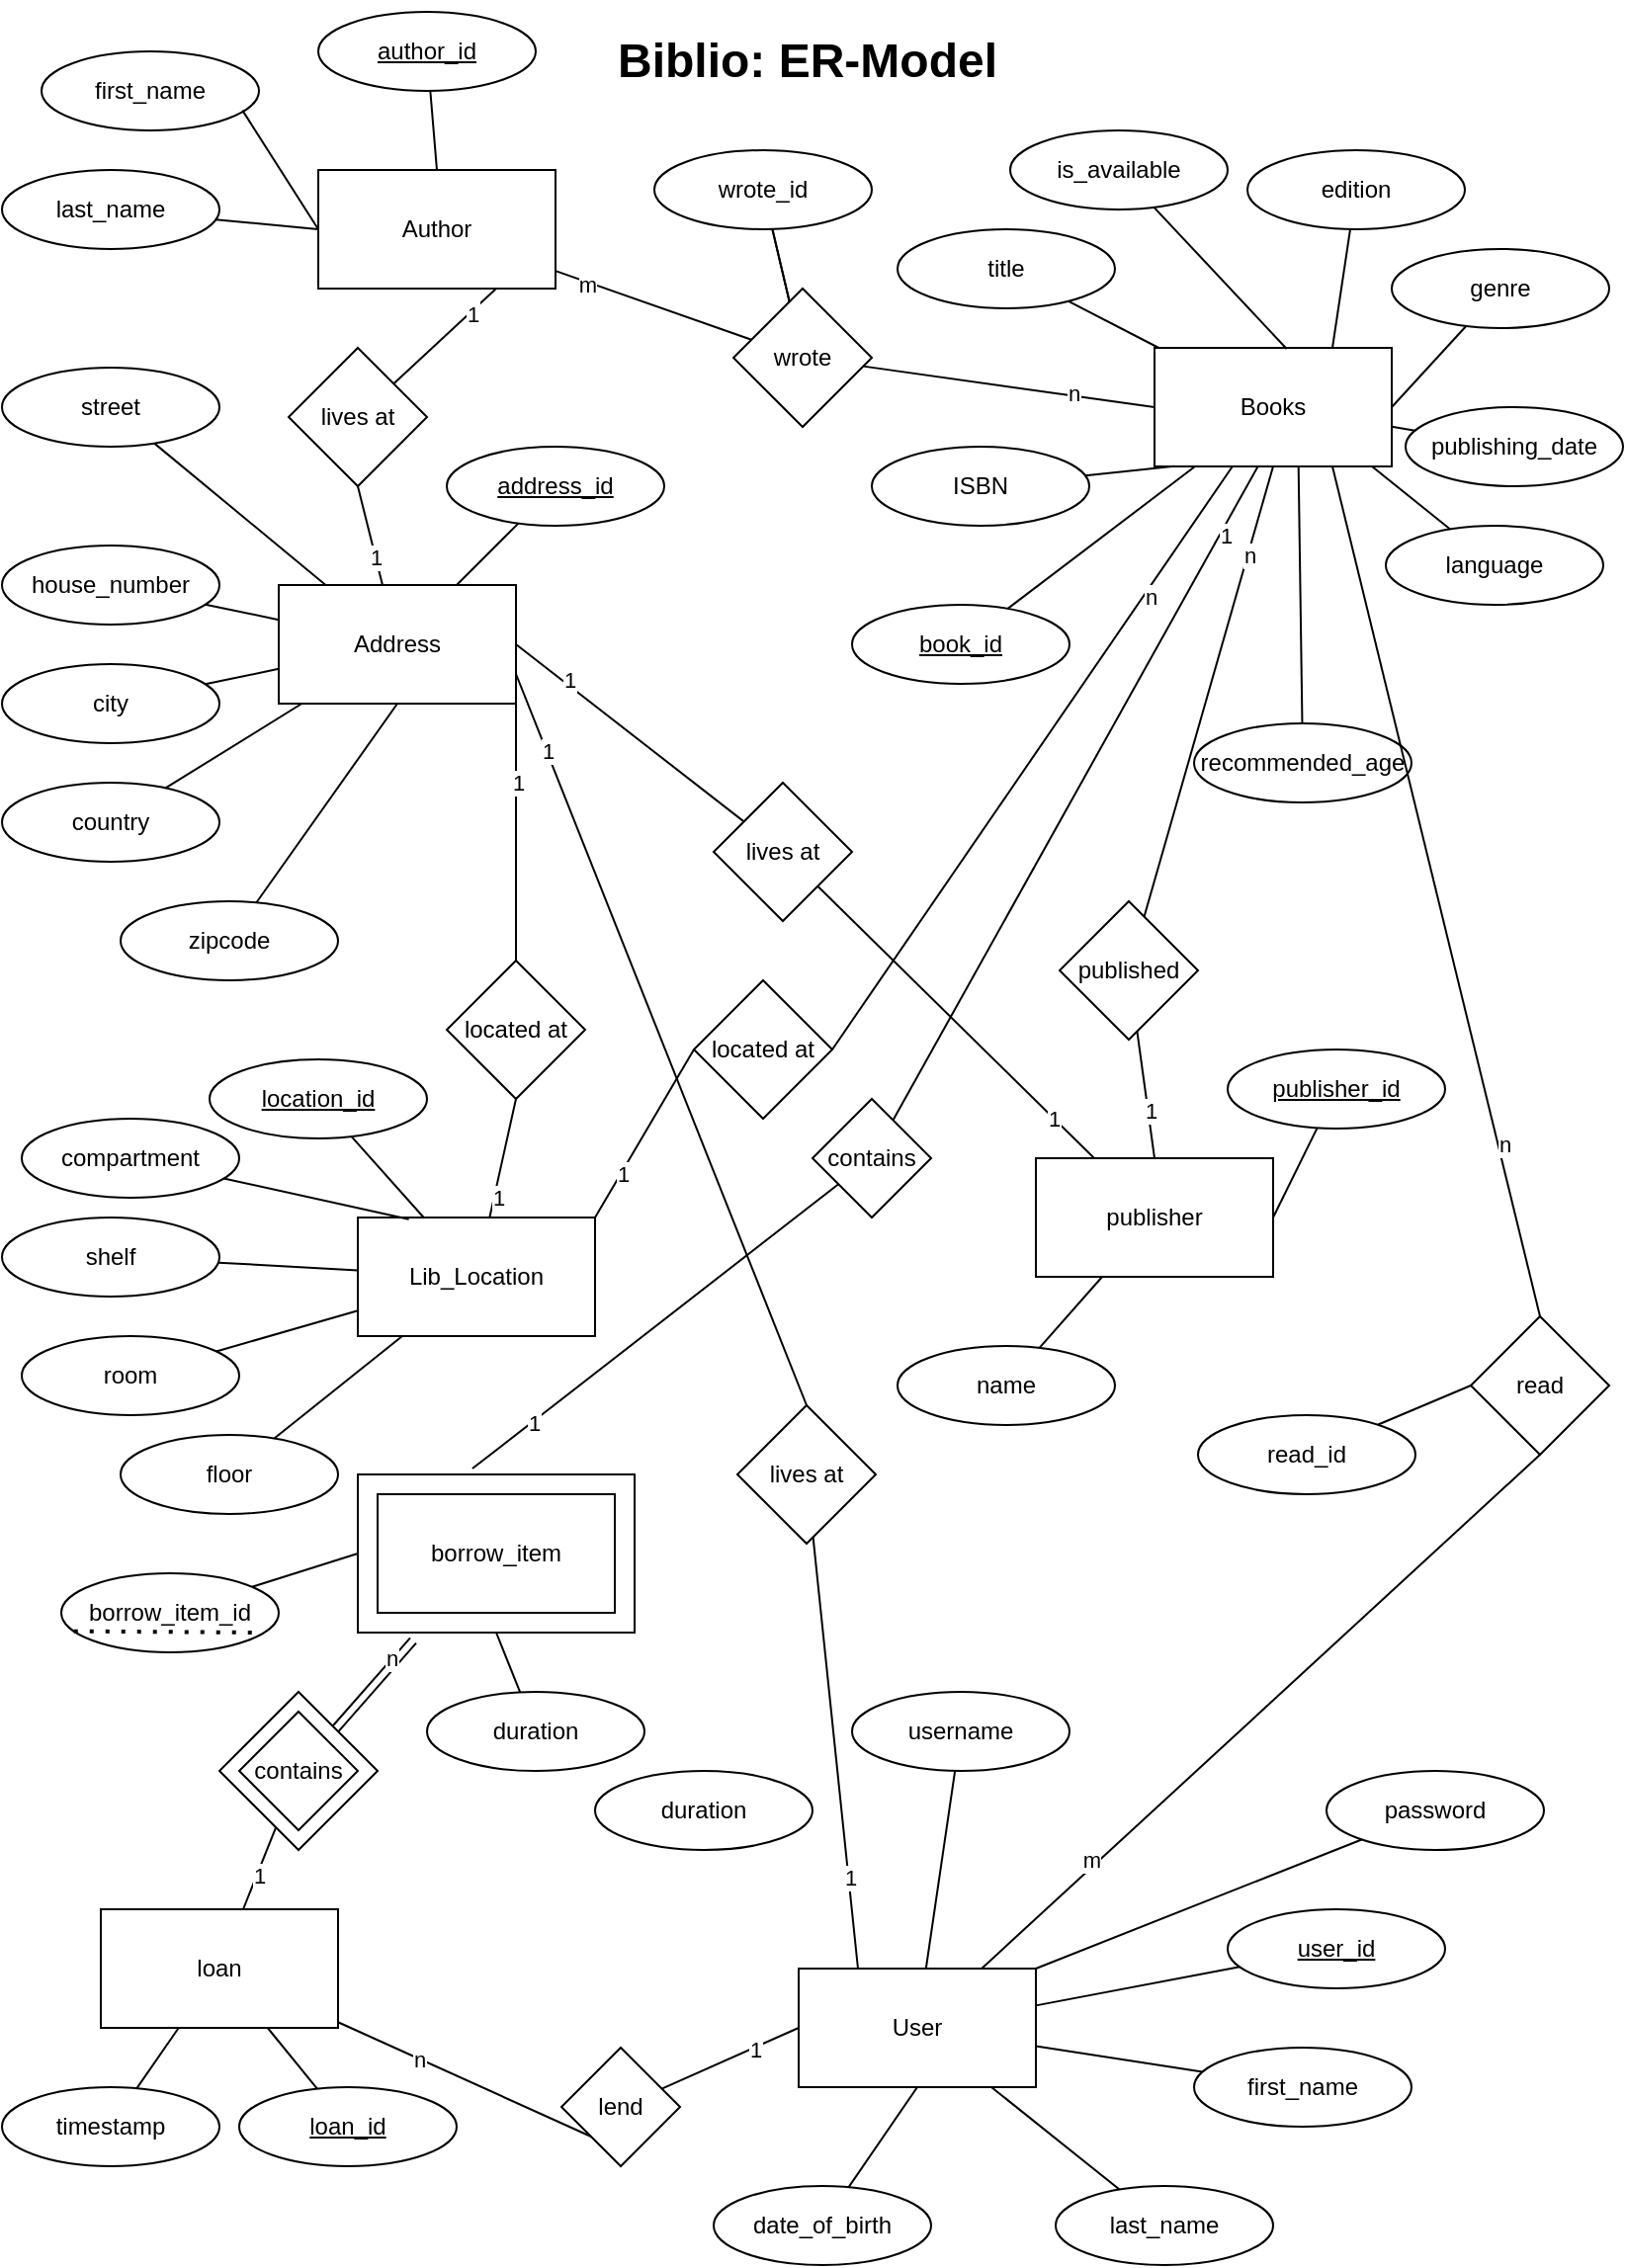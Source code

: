 <mxfile version="14.6.6" type="embed" pages="3"><diagram id="6B7yGU4xiu5NGQ7RS52c" name="ER-Model"><mxGraphModel dx="1127" dy="142" grid="1" gridSize="10" guides="1" tooltips="1" connect="1" arrows="1" fold="1" page="1" pageScale="1" pageWidth="827" pageHeight="1169" math="0" shadow="0"><root><mxCell id="0"/><mxCell id="1" parent="0"/><mxCell id="3ubENdzepyteGBZ1N3o9-130" value="" style="rounded=0;whiteSpace=wrap;html=1;" vertex="1" parent="1"><mxGeometry x="-640" y="760" width="140" height="80" as="geometry"/></mxCell><mxCell id="104" style="edgeStyle=none;rounded=0;orthogonalLoop=1;jettySize=auto;html=1;entryX=1;entryY=0.5;entryDx=0;entryDy=0;endArrow=none;endFill=0;" parent="1" source="2" target="103" edge="1"><mxGeometry relative="1" as="geometry"/></mxCell><mxCell id="106" value="n" style="edgeLabel;html=1;align=center;verticalAlign=middle;resizable=0;points=[];" parent="104" vertex="1" connectable="0"><mxGeometry x="-0.568" y="3" relative="1" as="geometry"><mxPoint as="offset"/></mxGeometry></mxCell><mxCell id="2" value="Books" style="rounded=0;whiteSpace=wrap;html=1;" parent="1" vertex="1"><mxGeometry x="-237" y="190" width="120" height="60" as="geometry"/></mxCell><mxCell id="63" style="rounded=0;orthogonalLoop=1;jettySize=auto;html=1;entryX=0.084;entryY=0.998;entryDx=0;entryDy=0;entryPerimeter=0;endArrow=none;endFill=0;" parent="1" source="3" target="2" edge="1"><mxGeometry relative="1" as="geometry"/></mxCell><mxCell id="3" value="ISBN" style="ellipse;whiteSpace=wrap;html=1;" parent="1" vertex="1"><mxGeometry x="-380" y="240" width="110" height="40" as="geometry"/></mxCell><mxCell id="64" style="rounded=0;orthogonalLoop=1;jettySize=auto;html=1;endArrow=none;endFill=0;" parent="1" source="6" target="2" edge="1"><mxGeometry relative="1" as="geometry"/></mxCell><mxCell id="6" value="title" style="ellipse;whiteSpace=wrap;html=1;" parent="1" vertex="1"><mxGeometry x="-367" y="130" width="110" height="40" as="geometry"/></mxCell><mxCell id="58" style="rounded=0;orthogonalLoop=1;jettySize=auto;html=1;endArrow=none;endFill=0;" parent="1" source="7" target="2" edge="1"><mxGeometry relative="1" as="geometry"/></mxCell><mxCell id="7" value="publishing_date" style="ellipse;whiteSpace=wrap;html=1;" parent="1" vertex="1"><mxGeometry x="-110" y="220" width="110" height="40" as="geometry"/></mxCell><mxCell id="59" style="rounded=0;orthogonalLoop=1;jettySize=auto;html=1;entryX=0.75;entryY=0;entryDx=0;entryDy=0;endArrow=none;endFill=0;" parent="1" source="9" target="2" edge="1"><mxGeometry relative="1" as="geometry"/></mxCell><mxCell id="9" value="edition" style="ellipse;whiteSpace=wrap;html=1;" parent="1" vertex="1"><mxGeometry x="-190" y="90" width="110" height="40" as="geometry"/></mxCell><mxCell id="60" style="rounded=0;orthogonalLoop=1;jettySize=auto;html=1;entryX=1;entryY=0.5;entryDx=0;entryDy=0;endArrow=none;endFill=0;" parent="1" source="10" target="2" edge="1"><mxGeometry relative="1" as="geometry"/></mxCell><mxCell id="10" value="genre" style="ellipse;whiteSpace=wrap;html=1;" parent="1" vertex="1"><mxGeometry x="-117" y="140" width="110" height="40" as="geometry"/></mxCell><mxCell id="yVGbuL-fI6m4gWuOUqoN-139" style="edgeStyle=none;rounded=0;orthogonalLoop=1;jettySize=auto;html=1;entryX=0.5;entryY=1;entryDx=0;entryDy=0;endArrow=none;endFill=0;" parent="1" source="11" target="yVGbuL-fI6m4gWuOUqoN-138" edge="1"><mxGeometry relative="1" as="geometry"/></mxCell><mxCell id="130" value="m" style="edgeLabel;html=1;align=center;verticalAlign=middle;resizable=0;points=[];" parent="yVGbuL-fI6m4gWuOUqoN-139" vertex="1" connectable="0"><mxGeometry x="-0.593" y="3" relative="1" as="geometry"><mxPoint as="offset"/></mxGeometry></mxCell><mxCell id="11" value="User" style="rounded=0;whiteSpace=wrap;html=1;" parent="1" vertex="1"><mxGeometry x="-417" y="1010" width="120" height="60" as="geometry"/></mxCell><mxCell id="61" style="rounded=0;orthogonalLoop=1;jettySize=auto;html=1;entryX=0.917;entryY=1;entryDx=0;entryDy=0;entryPerimeter=0;endArrow=none;endFill=0;" parent="1" source="12" target="2" edge="1"><mxGeometry relative="1" as="geometry"/></mxCell><mxCell id="12" value="language" style="ellipse;whiteSpace=wrap;html=1;" parent="1" vertex="1"><mxGeometry x="-120" y="280" width="110" height="40" as="geometry"/></mxCell><mxCell id="76" style="edgeStyle=none;rounded=0;orthogonalLoop=1;jettySize=auto;html=1;endArrow=none;endFill=0;" parent="1" source="13" target="11" edge="1"><mxGeometry relative="1" as="geometry"/></mxCell><mxCell id="13" value="&lt;u&gt;user_id&lt;/u&gt;" style="ellipse;whiteSpace=wrap;html=1;" parent="1" vertex="1"><mxGeometry x="-200" y="980" width="110" height="40" as="geometry"/></mxCell><mxCell id="74" style="edgeStyle=none;rounded=0;orthogonalLoop=1;jettySize=auto;html=1;endArrow=none;endFill=0;" parent="1" source="14" target="11" edge="1"><mxGeometry relative="1" as="geometry"/></mxCell><mxCell id="14" value="last_name" style="ellipse;whiteSpace=wrap;html=1;" parent="1" vertex="1"><mxGeometry x="-287" y="1120" width="110" height="40" as="geometry"/></mxCell><mxCell id="15" value="loan" style="rounded=0;whiteSpace=wrap;html=1;" parent="1" vertex="1"><mxGeometry x="-770" y="980" width="120" height="60" as="geometry"/></mxCell><mxCell id="75" style="edgeStyle=none;rounded=0;orthogonalLoop=1;jettySize=auto;html=1;endArrow=none;endFill=0;" parent="1" source="17" target="11" edge="1"><mxGeometry relative="1" as="geometry"/></mxCell><mxCell id="17" value="first_name" style="ellipse;whiteSpace=wrap;html=1;" parent="1" vertex="1"><mxGeometry x="-217" y="1050" width="110" height="40" as="geometry"/></mxCell><mxCell id="bgku8bX7oosItX427bxr-154" style="edgeStyle=none;rounded=0;orthogonalLoop=1;jettySize=auto;html=1;entryX=0.5;entryY=1;entryDx=0;entryDy=0;endArrow=none;endFill=0;" parent="1" source="20" target="bgku8bX7oosItX427bxr-153" edge="1"><mxGeometry relative="1" as="geometry"/></mxCell><mxCell id="bgku8bX7oosItX427bxr-156" value="1" style="edgeLabel;html=1;align=center;verticalAlign=middle;resizable=0;points=[];" parent="bgku8bX7oosItX427bxr-154" vertex="1" connectable="0"><mxGeometry x="-0.637" y="-2" relative="1" as="geometry"><mxPoint as="offset"/></mxGeometry></mxCell><mxCell id="20" value="Lib_Location" style="rounded=0;whiteSpace=wrap;html=1;" parent="1" vertex="1"><mxGeometry x="-640" y="630" width="120" height="60" as="geometry"/></mxCell><mxCell id="22" value="borrow_item" style="rounded=0;whiteSpace=wrap;html=1;" parent="1" vertex="1"><mxGeometry x="-630" y="770" width="120" height="60" as="geometry"/></mxCell><mxCell id="55" style="rounded=0;orthogonalLoop=1;jettySize=auto;html=1;endArrow=none;endFill=0;" parent="1" source="23" target="29" edge="1"><mxGeometry relative="1" as="geometry"/></mxCell><mxCell id="23" value="publisher" style="rounded=0;whiteSpace=wrap;html=1;" parent="1" vertex="1"><mxGeometry x="-297" y="600" width="120" height="60" as="geometry"/></mxCell><mxCell id="25" value="Author" style="rounded=0;whiteSpace=wrap;html=1;" parent="1" vertex="1"><mxGeometry x="-660" y="100" width="120" height="60" as="geometry"/></mxCell><mxCell id="62" style="rounded=0;orthogonalLoop=1;jettySize=auto;html=1;entryX=0.607;entryY=0.994;entryDx=0;entryDy=0;entryPerimeter=0;endArrow=none;endFill=0;" parent="1" source="26" target="2" edge="1"><mxGeometry relative="1" as="geometry"/></mxCell><mxCell id="26" value="recommended_age" style="ellipse;whiteSpace=wrap;html=1;" parent="1" vertex="1"><mxGeometry x="-217" y="380" width="110" height="40" as="geometry"/></mxCell><mxCell id="73" style="edgeStyle=none;rounded=0;orthogonalLoop=1;jettySize=auto;html=1;entryX=0.5;entryY=1;entryDx=0;entryDy=0;endArrow=none;endFill=0;" parent="1" source="27" target="11" edge="1"><mxGeometry relative="1" as="geometry"/></mxCell><mxCell id="27" value="date_of_birth" style="ellipse;whiteSpace=wrap;html=1;" parent="1" vertex="1"><mxGeometry x="-460" y="1120" width="110" height="40" as="geometry"/></mxCell><mxCell id="57" style="rounded=0;orthogonalLoop=1;jettySize=auto;html=1;endArrow=none;endFill=0;entryX=1;entryY=0.5;entryDx=0;entryDy=0;" parent="1" source="28" target="23" edge="1"><mxGeometry relative="1" as="geometry"><mxPoint x="379" y="181" as="targetPoint"/></mxGeometry></mxCell><mxCell id="28" value="&lt;u&gt;publisher_id&lt;/u&gt;" style="ellipse;whiteSpace=wrap;html=1;" parent="1" vertex="1"><mxGeometry x="-200" y="545" width="110" height="40" as="geometry"/></mxCell><mxCell id="29" value="name" style="ellipse;whiteSpace=wrap;html=1;" parent="1" vertex="1"><mxGeometry x="-367" y="695" width="110" height="40" as="geometry"/></mxCell><mxCell id="53" style="rounded=0;orthogonalLoop=1;jettySize=auto;html=1;entryX=0.5;entryY=0;entryDx=0;entryDy=0;endArrow=none;endFill=0;" parent="1" source="33" target="25" edge="1"><mxGeometry relative="1" as="geometry"/></mxCell><mxCell id="33" value="&lt;u&gt;author_id&lt;/u&gt;" style="ellipse;whiteSpace=wrap;html=1;" parent="1" vertex="1"><mxGeometry x="-660" y="20" width="110" height="40" as="geometry"/></mxCell><mxCell id="68" style="edgeStyle=none;rounded=0;orthogonalLoop=1;jettySize=auto;html=1;endArrow=none;endFill=0;" parent="1" source="34" target="20" edge="1"><mxGeometry relative="1" as="geometry"/></mxCell><mxCell id="34" value="room" style="ellipse;whiteSpace=wrap;html=1;" parent="1" vertex="1"><mxGeometry x="-810" y="690" width="110" height="40" as="geometry"/></mxCell><mxCell id="69" style="edgeStyle=none;rounded=0;orthogonalLoop=1;jettySize=auto;html=1;endArrow=none;endFill=0;" parent="1" source="35" target="20" edge="1"><mxGeometry relative="1" as="geometry"/></mxCell><mxCell id="35" value="floor" style="ellipse;whiteSpace=wrap;html=1;" parent="1" vertex="1"><mxGeometry x="-760" y="740" width="110" height="40" as="geometry"/></mxCell><mxCell id="67" style="edgeStyle=none;rounded=0;orthogonalLoop=1;jettySize=auto;html=1;endArrow=none;endFill=0;" parent="1" source="36" target="20" edge="1"><mxGeometry relative="1" as="geometry"/></mxCell><mxCell id="36" value="shelf" style="ellipse;whiteSpace=wrap;html=1;" parent="1" vertex="1"><mxGeometry x="-820" y="630" width="110" height="40" as="geometry"/></mxCell><mxCell id="66" style="rounded=0;jettySize=auto;html=1;entryX=0.215;entryY=0.014;entryDx=0;entryDy=0;entryPerimeter=0;endArrow=none;endFill=0;" parent="1" source="37" target="20" edge="1"><mxGeometry relative="1" as="geometry"/></mxCell><mxCell id="37" value="compartment" style="ellipse;whiteSpace=wrap;html=1;" parent="1" vertex="1"><mxGeometry x="-810" y="580" width="110" height="40" as="geometry"/></mxCell><mxCell id="71" style="edgeStyle=none;rounded=0;orthogonalLoop=1;jettySize=auto;html=1;endArrow=none;endFill=0;" parent="1" source="38" target="15" edge="1"><mxGeometry relative="1" as="geometry"/></mxCell><mxCell id="38" value="&lt;u&gt;loan_id&lt;/u&gt;" style="ellipse;whiteSpace=wrap;html=1;" parent="1" vertex="1"><mxGeometry x="-700" y="1070" width="110" height="40" as="geometry"/></mxCell><mxCell id="65" style="edgeStyle=None;rounded=0;orthogonalLoop=1;jettySize=auto;html=1;endArrow=none;endFill=0;" parent="1" source="39" target="20" edge="1"><mxGeometry relative="1" as="geometry"/></mxCell><mxCell id="39" value="&lt;u&gt;location_id&lt;/u&gt;" style="ellipse;whiteSpace=wrap;html=1;" parent="1" vertex="1"><mxGeometry x="-715" y="550" width="110" height="40" as="geometry"/></mxCell><mxCell id="52" style="rounded=0;orthogonalLoop=1;jettySize=auto;html=1;entryX=0;entryY=0.5;entryDx=0;entryDy=0;endArrow=none;endFill=0;" parent="1" source="40" target="25" edge="1"><mxGeometry relative="1" as="geometry"/></mxCell><mxCell id="40" value="last_name" style="ellipse;whiteSpace=wrap;html=1;" parent="1" vertex="1"><mxGeometry x="-820" y="100" width="110" height="40" as="geometry"/></mxCell><mxCell id="41" value="first_name" style="ellipse;whiteSpace=wrap;html=1;" parent="1" vertex="1"><mxGeometry x="-800" y="40" width="110" height="40" as="geometry"/></mxCell><mxCell id="70" style="edgeStyle=none;rounded=0;orthogonalLoop=1;jettySize=auto;html=1;endArrow=none;endFill=0;" parent="1" source="42" target="15" edge="1"><mxGeometry relative="1" as="geometry"/></mxCell><mxCell id="42" value="timestamp" style="ellipse;whiteSpace=wrap;html=1;" parent="1" vertex="1"><mxGeometry x="-820" y="1070" width="110" height="40" as="geometry"/></mxCell><mxCell id="72" style="edgeStyle=none;rounded=0;orthogonalLoop=1;jettySize=auto;html=1;endArrow=none;endFill=0;exitX=0;exitY=1;exitDx=0;exitDy=0;" parent="1" source="93" target="15" edge="1"><mxGeometry relative="1" as="geometry"><mxPoint x="255.172" y="732.548" as="sourcePoint"/></mxGeometry></mxCell><mxCell id="96" value="n" style="edgeLabel;html=1;align=center;verticalAlign=middle;resizable=0;points=[];" parent="72" vertex="1" connectable="0"><mxGeometry x="0.361" relative="1" as="geometry"><mxPoint as="offset"/></mxGeometry></mxCell><mxCell id="80" style="edgeStyle=none;rounded=0;orthogonalLoop=1;jettySize=auto;html=1;entryX=0;entryY=0.5;entryDx=0;entryDy=0;endArrow=none;endFill=0;" parent="1" source="47" target="3ubENdzepyteGBZ1N3o9-130" edge="1"><mxGeometry relative="1" as="geometry"/></mxCell><mxCell id="47" value="&lt;span&gt;borrow_item_id&lt;/span&gt;" style="ellipse;whiteSpace=wrap;html=1;fontStyle=0" parent="1" vertex="1"><mxGeometry x="-790" y="810" width="110" height="40" as="geometry"/></mxCell><mxCell id="78" style="edgeStyle=none;rounded=0;orthogonalLoop=1;jettySize=auto;html=1;entryX=0.5;entryY=1;entryDx=0;entryDy=0;endArrow=none;endFill=0;" parent="1" source="48" target="3ubENdzepyteGBZ1N3o9-130" edge="1"><mxGeometry relative="1" as="geometry"/></mxCell><mxCell id="48" value="duration" style="ellipse;whiteSpace=wrap;html=1;" parent="1" vertex="1"><mxGeometry x="-605" y="870" width="110" height="40" as="geometry"/></mxCell><mxCell id="50" value="" style="endArrow=none;html=1;entryX=0;entryY=0.5;entryDx=0;entryDy=0;exitX=0.924;exitY=0.745;exitDx=0;exitDy=0;exitPerimeter=0;" parent="1" source="41" target="25" edge="1"><mxGeometry width="50" height="50" relative="1" as="geometry"><mxPoint x="-412" y="250.0" as="sourcePoint"/><mxPoint x="-387" y="290.0" as="targetPoint"/></mxGeometry></mxCell><mxCell id="83" style="edgeStyle=none;rounded=0;orthogonalLoop=1;jettySize=auto;html=1;endArrow=none;endFill=0;" parent="1" source="82" target="15" edge="1"><mxGeometry relative="1" as="geometry"/></mxCell><mxCell id="86" value="1" style="edgeLabel;html=1;align=center;verticalAlign=middle;resizable=0;points=[];" parent="83" vertex="1" connectable="0"><mxGeometry x="0.17" y="1" relative="1" as="geometry"><mxPoint as="offset"/></mxGeometry></mxCell><mxCell id="84" style="edgeStyle=none;rounded=0;orthogonalLoop=1;jettySize=auto;html=1;endArrow=none;endFill=0;shape=link;entryX=0.2;entryY=1.05;entryDx=0;entryDy=0;entryPerimeter=0;" parent="1" source="82" target="3ubENdzepyteGBZ1N3o9-130" edge="1"><mxGeometry relative="1" as="geometry"/></mxCell><mxCell id="87" value="n" style="edgeLabel;html=1;align=center;verticalAlign=middle;resizable=0;points=[];" parent="84" vertex="1" connectable="0"><mxGeometry x="0.532" y="3" relative="1" as="geometry"><mxPoint as="offset"/></mxGeometry></mxCell><mxCell id="90" value="" style="group" parent="1" vertex="1" connectable="0"><mxGeometry x="-710" y="870" width="80" height="80" as="geometry"/></mxCell><mxCell id="82" value="" style="rhombus;whiteSpace=wrap;html=1;" parent="90" vertex="1"><mxGeometry width="80" height="80" as="geometry"/></mxCell><mxCell id="85" value="contains" style="rhombus;whiteSpace=wrap;html=1;" parent="90" vertex="1"><mxGeometry x="10" y="10" width="60" height="60" as="geometry"/></mxCell><mxCell id="94" style="edgeStyle=none;rounded=0;orthogonalLoop=1;jettySize=auto;html=1;entryX=0;entryY=0.5;entryDx=0;entryDy=0;endArrow=none;endFill=0;" parent="1" source="93" target="11" edge="1"><mxGeometry relative="1" as="geometry"/></mxCell><mxCell id="95" value="1" style="edgeLabel;html=1;align=center;verticalAlign=middle;resizable=0;points=[];" parent="94" vertex="1" connectable="0"><mxGeometry x="0.348" y="-1" relative="1" as="geometry"><mxPoint as="offset"/></mxGeometry></mxCell><mxCell id="93" value="lend" style="rhombus;whiteSpace=wrap;html=1;" parent="1" vertex="1"><mxGeometry x="-537" y="1050" width="60" height="60" as="geometry"/></mxCell><mxCell id="98" style="edgeStyle=none;rounded=0;orthogonalLoop=1;jettySize=auto;html=1;entryX=0.436;entryY=0.999;entryDx=0;entryDy=0;endArrow=none;endFill=0;entryPerimeter=0;" parent="1" source="97" target="2" edge="1"><mxGeometry relative="1" as="geometry"/></mxCell><mxCell id="100" value="1" style="edgeLabel;html=1;align=center;verticalAlign=middle;resizable=0;points=[];" parent="98" vertex="1" connectable="0"><mxGeometry x="0.798" y="-2" relative="1" as="geometry"><mxPoint as="offset"/></mxGeometry></mxCell><mxCell id="99" style="edgeStyle=none;rounded=0;orthogonalLoop=1;jettySize=auto;html=1;entryX=0.414;entryY=-0.037;entryDx=0;entryDy=0;entryPerimeter=0;endArrow=none;endFill=0;" parent="1" source="97" target="3ubENdzepyteGBZ1N3o9-130" edge="1"><mxGeometry relative="1" as="geometry"/></mxCell><mxCell id="101" value="1" style="edgeLabel;html=1;align=center;verticalAlign=middle;resizable=0;points=[];" parent="99" vertex="1" connectable="0"><mxGeometry x="0.658" y="1" relative="1" as="geometry"><mxPoint x="-1" as="offset"/></mxGeometry></mxCell><mxCell id="97" value="contains" style="rhombus;whiteSpace=wrap;html=1;" parent="1" vertex="1"><mxGeometry x="-410" y="570" width="60" height="60" as="geometry"/></mxCell><mxCell id="105" style="edgeStyle=none;rounded=0;orthogonalLoop=1;jettySize=auto;html=1;entryX=1;entryY=0;entryDx=0;entryDy=0;endArrow=none;endFill=0;exitX=0;exitY=0.5;exitDx=0;exitDy=0;" parent="1" source="103" target="20" edge="1"><mxGeometry relative="1" as="geometry"/></mxCell><mxCell id="107" value="1" style="edgeLabel;html=1;align=center;verticalAlign=middle;resizable=0;points=[];" parent="105" vertex="1" connectable="0"><mxGeometry x="0.456" y="2" relative="1" as="geometry"><mxPoint x="-1" as="offset"/></mxGeometry></mxCell><mxCell id="110" style="edgeStyle=none;rounded=0;orthogonalLoop=1;jettySize=auto;html=1;endArrow=none;endFill=0;exitX=0.557;exitY=0.008;exitDx=0;exitDy=0;exitPerimeter=0;" parent="1" source="2" target="109" edge="1"><mxGeometry relative="1" as="geometry"><mxPoint x="-144" y="490" as="sourcePoint"/></mxGeometry></mxCell><mxCell id="103" value="located at" style="rhombus;whiteSpace=wrap;html=1;" parent="1" vertex="1"><mxGeometry x="-470" y="510" width="70" height="70" as="geometry"/></mxCell><mxCell id="109" value="is_available" style="ellipse;whiteSpace=wrap;html=1;" parent="1" vertex="1"><mxGeometry x="-310" y="80" width="110" height="40" as="geometry"/></mxCell><mxCell id="112" style="edgeStyle=none;rounded=0;orthogonalLoop=1;jettySize=auto;html=1;endArrow=none;endFill=0;" parent="1" source="111" target="2" edge="1"><mxGeometry relative="1" as="geometry"/></mxCell><mxCell id="111" value="&lt;u&gt;book_id&lt;/u&gt;" style="ellipse;whiteSpace=wrap;html=1;" parent="1" vertex="1"><mxGeometry x="-390" y="320" width="110" height="40" as="geometry"/></mxCell><mxCell id="117" style="edgeStyle=none;rounded=0;orthogonalLoop=1;jettySize=auto;html=1;entryX=0;entryY=0.5;entryDx=0;entryDy=0;endArrow=none;endFill=0;" parent="1" source="116" target="2" edge="1"><mxGeometry relative="1" as="geometry"/></mxCell><mxCell id="119" value="n" style="edgeLabel;html=1;align=center;verticalAlign=middle;resizable=0;points=[];" parent="117" vertex="1" connectable="0"><mxGeometry x="0.432" y="1" relative="1" as="geometry"><mxPoint as="offset"/></mxGeometry></mxCell><mxCell id="118" style="edgeStyle=none;rounded=0;orthogonalLoop=1;jettySize=auto;html=1;endArrow=none;endFill=0;" parent="1" source="116" target="25" edge="1"><mxGeometry relative="1" as="geometry"/></mxCell><mxCell id="120" value="m" style="edgeLabel;html=1;align=center;verticalAlign=middle;resizable=0;points=[];" parent="118" vertex="1" connectable="0"><mxGeometry x="0.688" y="1" relative="1" as="geometry"><mxPoint as="offset"/></mxGeometry></mxCell><mxCell id="svkECNXqylEXWRHFqUho-135" value="" style="edgeStyle=none;rounded=0;orthogonalLoop=1;jettySize=auto;html=1;endArrow=none;endFill=0;" parent="1" source="116" target="zm_I_xVnmWr1LnRrSc9i-130" edge="1"><mxGeometry relative="1" as="geometry"/></mxCell><mxCell id="svkECNXqylEXWRHFqUho-136" value="" style="edgeStyle=none;rounded=0;orthogonalLoop=1;jettySize=auto;html=1;endArrow=none;endFill=0;" parent="1" source="116" target="zm_I_xVnmWr1LnRrSc9i-130" edge="1"><mxGeometry relative="1" as="geometry"/></mxCell><mxCell id="116" value="wrote" style="rhombus;whiteSpace=wrap;html=1;" parent="1" vertex="1"><mxGeometry x="-450" y="160" width="70" height="70" as="geometry"/></mxCell><mxCell id="bgku8bX7oosItX427bxr-136" style="rounded=0;orthogonalLoop=1;jettySize=auto;html=1;endArrow=none;endFill=0;" parent="1" source="121" target="bgku8bX7oosItX427bxr-129" edge="1"><mxGeometry relative="1" as="geometry"/></mxCell><mxCell id="121" value="street" style="ellipse;whiteSpace=wrap;html=1;" parent="1" vertex="1"><mxGeometry x="-820" y="200" width="110" height="40" as="geometry"/></mxCell><mxCell id="124" style="edgeStyle=none;rounded=0;orthogonalLoop=1;jettySize=auto;html=1;endArrow=none;endFill=0;entryX=0.5;entryY=1;entryDx=0;entryDy=0;" parent="1" source="123" target="2" edge="1"><mxGeometry relative="1" as="geometry"/></mxCell><mxCell id="126" value="n" style="edgeLabel;html=1;align=center;verticalAlign=middle;resizable=0;points=[];" parent="124" vertex="1" connectable="0"><mxGeometry x="0.607" y="-1" relative="1" as="geometry"><mxPoint as="offset"/></mxGeometry></mxCell><mxCell id="125" style="edgeStyle=none;rounded=0;orthogonalLoop=1;jettySize=auto;html=1;entryX=0.5;entryY=0;entryDx=0;entryDy=0;endArrow=none;endFill=0;" parent="1" source="123" target="23" edge="1"><mxGeometry relative="1" as="geometry"/></mxCell><mxCell id="127" value="1" style="edgeLabel;html=1;align=center;verticalAlign=middle;resizable=0;points=[];" parent="125" vertex="1" connectable="0"><mxGeometry x="0.24" y="1" relative="1" as="geometry"><mxPoint as="offset"/></mxGeometry></mxCell><mxCell id="123" value="published" style="rhombus;whiteSpace=wrap;html=1;" parent="1" vertex="1"><mxGeometry x="-285" y="470" width="70" height="70" as="geometry"/></mxCell><mxCell id="129" value="&lt;h1&gt;&lt;b&gt;Biblio: ER-Model&lt;/b&gt;&lt;/h1&gt;" style="text;html=1;align=center;verticalAlign=middle;resizable=0;points=[];autosize=1;" parent="1" vertex="1"><mxGeometry x="-518" y="20" width="210" height="50" as="geometry"/></mxCell><mxCell id="bgku8bX7oosItX427bxr-143" style="edgeStyle=none;rounded=0;orthogonalLoop=1;jettySize=auto;html=1;entryX=0.5;entryY=1;entryDx=0;entryDy=0;endArrow=none;endFill=0;" parent="1" source="bgku8bX7oosItX427bxr-129" target="bgku8bX7oosItX427bxr-142" edge="1"><mxGeometry relative="1" as="geometry"/></mxCell><mxCell id="bgku8bX7oosItX427bxr-146" value="1" style="edgeLabel;html=1;align=center;verticalAlign=middle;resizable=0;points=[];" parent="bgku8bX7oosItX427bxr-143" vertex="1" connectable="0"><mxGeometry x="-0.434" relative="1" as="geometry"><mxPoint as="offset"/></mxGeometry></mxCell><mxCell id="bgku8bX7oosItX427bxr-129" value="Address" style="rounded=0;whiteSpace=wrap;html=1;" parent="1" vertex="1"><mxGeometry x="-680" y="310" width="120" height="60" as="geometry"/></mxCell><mxCell id="bgku8bX7oosItX427bxr-137" style="edgeStyle=none;rounded=0;orthogonalLoop=1;jettySize=auto;html=1;endArrow=none;endFill=0;" parent="1" source="bgku8bX7oosItX427bxr-130" target="bgku8bX7oosItX427bxr-129" edge="1"><mxGeometry relative="1" as="geometry"/></mxCell><mxCell id="bgku8bX7oosItX427bxr-130" value="house_number" style="ellipse;whiteSpace=wrap;html=1;" parent="1" vertex="1"><mxGeometry x="-820" y="290" width="110" height="40" as="geometry"/></mxCell><mxCell id="bgku8bX7oosItX427bxr-138" style="edgeStyle=none;rounded=0;orthogonalLoop=1;jettySize=auto;html=1;endArrow=none;endFill=0;" parent="1" source="bgku8bX7oosItX427bxr-132" target="bgku8bX7oosItX427bxr-129" edge="1"><mxGeometry relative="1" as="geometry"/></mxCell><mxCell id="bgku8bX7oosItX427bxr-132" value="city" style="ellipse;whiteSpace=wrap;html=1;" parent="1" vertex="1"><mxGeometry x="-820" y="350" width="110" height="40" as="geometry"/></mxCell><mxCell id="bgku8bX7oosItX427bxr-139" style="edgeStyle=none;rounded=0;orthogonalLoop=1;jettySize=auto;html=1;endArrow=none;endFill=0;" parent="1" source="bgku8bX7oosItX427bxr-133" target="bgku8bX7oosItX427bxr-129" edge="1"><mxGeometry relative="1" as="geometry"/></mxCell><mxCell id="bgku8bX7oosItX427bxr-133" value="country" style="ellipse;whiteSpace=wrap;html=1;" parent="1" vertex="1"><mxGeometry x="-820" y="410" width="110" height="40" as="geometry"/></mxCell><mxCell id="bgku8bX7oosItX427bxr-140" style="edgeStyle=none;rounded=0;orthogonalLoop=1;jettySize=auto;html=1;entryX=0.5;entryY=1;entryDx=0;entryDy=0;endArrow=none;endFill=0;" parent="1" source="bgku8bX7oosItX427bxr-134" target="bgku8bX7oosItX427bxr-129" edge="1"><mxGeometry relative="1" as="geometry"/></mxCell><mxCell id="bgku8bX7oosItX427bxr-134" value="zipcode" style="ellipse;whiteSpace=wrap;html=1;" parent="1" vertex="1"><mxGeometry x="-760" y="470" width="110" height="40" as="geometry"/></mxCell><mxCell id="bgku8bX7oosItX427bxr-141" style="edgeStyle=none;rounded=0;orthogonalLoop=1;jettySize=auto;html=1;endArrow=none;endFill=0;" parent="1" source="bgku8bX7oosItX427bxr-135" target="bgku8bX7oosItX427bxr-129" edge="1"><mxGeometry relative="1" as="geometry"/></mxCell><mxCell id="bgku8bX7oosItX427bxr-135" value="&lt;u&gt;address_id&lt;/u&gt;" style="ellipse;whiteSpace=wrap;html=1;" parent="1" vertex="1"><mxGeometry x="-595" y="240" width="110" height="40" as="geometry"/></mxCell><mxCell id="bgku8bX7oosItX427bxr-144" style="edgeStyle=none;rounded=0;orthogonalLoop=1;jettySize=auto;html=1;entryX=0.75;entryY=1;entryDx=0;entryDy=0;endArrow=none;endFill=0;" parent="1" source="bgku8bX7oosItX427bxr-142" target="25" edge="1"><mxGeometry relative="1" as="geometry"/></mxCell><mxCell id="bgku8bX7oosItX427bxr-145" value="1" style="edgeLabel;html=1;align=center;verticalAlign=middle;resizable=0;points=[];" parent="bgku8bX7oosItX427bxr-144" vertex="1" connectable="0"><mxGeometry x="0.494" y="-1" relative="1" as="geometry"><mxPoint as="offset"/></mxGeometry></mxCell><mxCell id="bgku8bX7oosItX427bxr-142" value="lives at" style="rhombus;whiteSpace=wrap;html=1;" parent="1" vertex="1"><mxGeometry x="-675" y="190" width="70" height="70" as="geometry"/></mxCell><mxCell id="bgku8bX7oosItX427bxr-147" style="edgeStyle=none;rounded=0;orthogonalLoop=1;jettySize=auto;html=1;entryX=0.5;entryY=0;entryDx=0;entryDy=0;endArrow=none;endFill=0;" parent="1" source="25" target="25" edge="1"><mxGeometry relative="1" as="geometry"/></mxCell><mxCell id="bgku8bX7oosItX427bxr-149" style="edgeStyle=none;rounded=0;orthogonalLoop=1;jettySize=auto;html=1;endArrow=none;endFill=0;" parent="1" source="bgku8bX7oosItX427bxr-148" target="23" edge="1"><mxGeometry relative="1" as="geometry"/></mxCell><mxCell id="bgku8bX7oosItX427bxr-151" value="1" style="edgeLabel;html=1;align=center;verticalAlign=middle;resizable=0;points=[];" parent="bgku8bX7oosItX427bxr-149" vertex="1" connectable="0"><mxGeometry x="0.703" relative="1" as="geometry"><mxPoint as="offset"/></mxGeometry></mxCell><mxCell id="bgku8bX7oosItX427bxr-150" style="edgeStyle=none;rounded=0;orthogonalLoop=1;jettySize=auto;html=1;entryX=1;entryY=0.5;entryDx=0;entryDy=0;endArrow=none;endFill=0;" parent="1" source="bgku8bX7oosItX427bxr-148" target="bgku8bX7oosItX427bxr-129" edge="1"><mxGeometry relative="1" as="geometry"/></mxCell><mxCell id="bgku8bX7oosItX427bxr-152" value="1" style="edgeLabel;html=1;align=center;verticalAlign=middle;resizable=0;points=[];" parent="bgku8bX7oosItX427bxr-150" vertex="1" connectable="0"><mxGeometry x="0.564" y="-2" relative="1" as="geometry"><mxPoint as="offset"/></mxGeometry></mxCell><mxCell id="bgku8bX7oosItX427bxr-148" value="lives at" style="rhombus;whiteSpace=wrap;html=1;" parent="1" vertex="1"><mxGeometry x="-460" y="410" width="70" height="70" as="geometry"/></mxCell><mxCell id="bgku8bX7oosItX427bxr-155" style="edgeStyle=none;rounded=0;orthogonalLoop=1;jettySize=auto;html=1;entryX=1;entryY=0.75;entryDx=0;entryDy=0;endArrow=none;endFill=0;" parent="1" source="bgku8bX7oosItX427bxr-153" target="bgku8bX7oosItX427bxr-129" edge="1"><mxGeometry relative="1" as="geometry"/></mxCell><mxCell id="bgku8bX7oosItX427bxr-157" value="1" style="edgeLabel;html=1;align=center;verticalAlign=middle;resizable=0;points=[];" parent="bgku8bX7oosItX427bxr-155" vertex="1" connectable="0"><mxGeometry x="0.247" y="-1" relative="1" as="geometry"><mxPoint as="offset"/></mxGeometry></mxCell><mxCell id="bgku8bX7oosItX427bxr-153" value="located at" style="rhombus;whiteSpace=wrap;html=1;" parent="1" vertex="1"><mxGeometry x="-595" y="500" width="70" height="70" as="geometry"/></mxCell><mxCell id="3-QYkUyADUUi9fxWIzm6-130" style="edgeStyle=none;rounded=0;orthogonalLoop=1;jettySize=auto;html=1;entryX=0.25;entryY=0;entryDx=0;entryDy=0;endArrow=none;endFill=0;" parent="1" source="3-QYkUyADUUi9fxWIzm6-129" target="11" edge="1"><mxGeometry relative="1" as="geometry"/></mxCell><mxCell id="3-QYkUyADUUi9fxWIzm6-132" value="1" style="edgeLabel;html=1;align=center;verticalAlign=middle;resizable=0;points=[];" parent="3-QYkUyADUUi9fxWIzm6-130" vertex="1" connectable="0"><mxGeometry x="0.578" y="1" relative="1" as="geometry"><mxPoint as="offset"/></mxGeometry></mxCell><mxCell id="3-QYkUyADUUi9fxWIzm6-131" style="edgeStyle=none;rounded=0;orthogonalLoop=1;jettySize=auto;html=1;exitX=0.5;exitY=0;exitDx=0;exitDy=0;entryX=1;entryY=0.75;entryDx=0;entryDy=0;endArrow=none;endFill=0;" parent="1" source="3-QYkUyADUUi9fxWIzm6-129" target="bgku8bX7oosItX427bxr-129" edge="1"><mxGeometry relative="1" as="geometry"/></mxCell><mxCell id="3-QYkUyADUUi9fxWIzm6-133" value="1" style="edgeLabel;html=1;align=center;verticalAlign=middle;resizable=0;points=[];" parent="3-QYkUyADUUi9fxWIzm6-131" vertex="1" connectable="0"><mxGeometry x="0.791" y="1" relative="1" as="geometry"><mxPoint x="1" as="offset"/></mxGeometry></mxCell><mxCell id="3-QYkUyADUUi9fxWIzm6-129" value="lives at" style="rhombus;whiteSpace=wrap;html=1;" parent="1" vertex="1"><mxGeometry x="-448" y="725" width="70" height="70" as="geometry"/></mxCell><mxCell id="yVGbuL-fI6m4gWuOUqoN-134" style="edgeStyle=none;rounded=0;orthogonalLoop=1;jettySize=auto;html=1;endArrow=none;endFill=0;entryX=0;entryY=0.5;entryDx=0;entryDy=0;" parent="1" source="yVGbuL-fI6m4gWuOUqoN-133" target="yVGbuL-fI6m4gWuOUqoN-138" edge="1"><mxGeometry relative="1" as="geometry"><mxPoint x="-195" y="800" as="targetPoint"/></mxGeometry></mxCell><mxCell id="yVGbuL-fI6m4gWuOUqoN-133" value="read_id" style="ellipse;whiteSpace=wrap;html=1;" parent="1" vertex="1"><mxGeometry x="-215" y="730" width="110" height="40" as="geometry"/></mxCell><mxCell id="yVGbuL-fI6m4gWuOUqoN-137" style="edgeStyle=none;rounded=0;orthogonalLoop=1;jettySize=auto;html=1;endArrow=none;endFill=0;exitX=0.75;exitY=1;exitDx=0;exitDy=0;entryX=0.5;entryY=0;entryDx=0;entryDy=0;" parent="1" source="2" target="yVGbuL-fI6m4gWuOUqoN-138" edge="1"><mxGeometry relative="1" as="geometry"><mxPoint x="-40" y="670" as="sourcePoint"/><mxPoint x="-150" y="760" as="targetPoint"/></mxGeometry></mxCell><mxCell id="yVGbuL-fI6m4gWuOUqoN-143" value="n" style="edgeLabel;html=1;align=center;verticalAlign=middle;resizable=0;points=[];" parent="yVGbuL-fI6m4gWuOUqoN-137" vertex="1" connectable="0"><mxGeometry x="0.598" y="3" relative="1" as="geometry"><mxPoint as="offset"/></mxGeometry></mxCell><mxCell id="yVGbuL-fI6m4gWuOUqoN-138" value="read" style="rhombus;whiteSpace=wrap;html=1;" parent="1" vertex="1"><mxGeometry x="-77" y="680" width="70" height="70" as="geometry"/></mxCell><mxCell id="zm_I_xVnmWr1LnRrSc9i-130" value="wrote_id" style="ellipse;whiteSpace=wrap;html=1;" parent="1" vertex="1"><mxGeometry x="-490" y="90" width="110" height="40" as="geometry"/></mxCell><mxCell id="svkECNXqylEXWRHFqUho-137" value="duration" style="ellipse;whiteSpace=wrap;html=1;" parent="1" vertex="1"><mxGeometry x="-520" y="910" width="110" height="40" as="geometry"/></mxCell><mxCell id="2Pz8qoE3JE7VVhbokXFi-135" style="edgeStyle=none;rounded=0;orthogonalLoop=1;jettySize=auto;html=1;endArrow=none;endFill=0;" parent="1" source="2Pz8qoE3JE7VVhbokXFi-131" target="11" edge="1"><mxGeometry relative="1" as="geometry"/></mxCell><mxCell id="2Pz8qoE3JE7VVhbokXFi-131" value="username" style="ellipse;whiteSpace=wrap;html=1;" parent="1" vertex="1"><mxGeometry x="-390" y="870" width="110" height="40" as="geometry"/></mxCell><mxCell id="2Pz8qoE3JE7VVhbokXFi-134" style="rounded=0;orthogonalLoop=1;jettySize=auto;html=1;entryX=1;entryY=0;entryDx=0;entryDy=0;endArrow=none;endFill=0;" parent="1" source="2Pz8qoE3JE7VVhbokXFi-133" target="11" edge="1"><mxGeometry relative="1" as="geometry"/></mxCell><mxCell id="2Pz8qoE3JE7VVhbokXFi-133" value="password" style="ellipse;whiteSpace=wrap;html=1;" parent="1" vertex="1"><mxGeometry x="-150" y="910" width="110" height="40" as="geometry"/></mxCell><mxCell id="3ubENdzepyteGBZ1N3o9-133" value="" style="endArrow=none;dashed=1;html=1;dashPattern=1 3;strokeWidth=2;exitX=0.058;exitY=0.733;exitDx=0;exitDy=0;entryX=0.918;entryY=0.75;entryDx=0;entryDy=0;entryPerimeter=0;exitPerimeter=0;" edge="1" parent="1" source="47" target="47"><mxGeometry width="50" height="50" relative="1" as="geometry"><mxPoint x="-440" y="850" as="sourcePoint"/><mxPoint x="-390" y="800" as="targetPoint"/><Array as="points"/></mxGeometry></mxCell></root></mxGraphModel></diagram><diagram id="WIMBKkSyKXid-GT6b2vq" name="Relational Model"><mxGraphModel dx="900" dy="426" grid="1" gridSize="10" guides="1" tooltips="1" connect="1" arrows="1" fold="1" page="1" pageScale="1" pageWidth="827" pageHeight="1169" math="0" shadow="0"><root><mxCell id="WcOot98y8HQMscgrqins-0"/><mxCell id="WcOot98y8HQMscgrqins-1" parent="WcOot98y8HQMscgrqins-0"/><mxCell id="294mWkovmScJ2np1QBrd-16" value="Author" style="shape=table;html=1;whiteSpace=wrap;startSize=30;container=1;collapsible=0;childLayout=tableLayout;fontStyle=1;align=center;" parent="WcOot98y8HQMscgrqins-1" vertex="1"><mxGeometry x="50" y="40" width="510" height="130" as="geometry"/></mxCell><mxCell id="294mWkovmScJ2np1QBrd-17" value="" style="shape=partialRectangle;html=1;whiteSpace=wrap;collapsible=0;dropTarget=0;pointerEvents=0;fillColor=none;top=0;left=0;bottom=0;right=0;points=[[0,0.5],[1,0.5]];portConstraint=eastwest;" parent="294mWkovmScJ2np1QBrd-16" vertex="1"><mxGeometry y="30" width="510" height="30" as="geometry"/></mxCell><mxCell id="294mWkovmScJ2np1QBrd-18" value="author_id" style="shape=partialRectangle;html=1;whiteSpace=wrap;connectable=0;fillColor=none;top=0;left=0;bottom=0;right=0;overflow=hidden;" parent="294mWkovmScJ2np1QBrd-17" vertex="1"><mxGeometry width="128" height="30" as="geometry"/></mxCell><mxCell id="294mWkovmScJ2np1QBrd-19" value="first_name" style="shape=partialRectangle;html=1;whiteSpace=wrap;connectable=0;fillColor=none;top=0;left=0;bottom=0;right=0;overflow=hidden;" parent="294mWkovmScJ2np1QBrd-17" vertex="1"><mxGeometry x="128" width="126" height="30" as="geometry"/></mxCell><mxCell id="294mWkovmScJ2np1QBrd-20" value="last_name" style="shape=partialRectangle;html=1;whiteSpace=wrap;connectable=0;fillColor=none;top=0;left=0;bottom=0;right=0;overflow=hidden;" parent="294mWkovmScJ2np1QBrd-17" vertex="1"><mxGeometry x="254" width="128" height="30" as="geometry"/></mxCell><mxCell id="294mWkovmScJ2np1QBrd-29" value="address_id" style="shape=partialRectangle;html=1;whiteSpace=wrap;connectable=0;fillColor=none;top=0;left=0;bottom=0;right=0;overflow=hidden;" parent="294mWkovmScJ2np1QBrd-17" vertex="1"><mxGeometry x="382" width="128" height="30" as="geometry"/></mxCell><mxCell id="294mWkovmScJ2np1QBrd-21" value="" style="shape=partialRectangle;html=1;whiteSpace=wrap;collapsible=0;dropTarget=0;pointerEvents=0;fillColor=none;top=0;left=0;bottom=0;right=0;points=[[0,0.5],[1,0.5]];portConstraint=eastwest;" parent="294mWkovmScJ2np1QBrd-16" vertex="1"><mxGeometry y="60" width="510" height="70" as="geometry"/></mxCell><mxCell id="294mWkovmScJ2np1QBrd-22" value="0&lt;br&gt;1&lt;br&gt;2" style="shape=partialRectangle;html=1;whiteSpace=wrap;connectable=0;fillColor=none;top=0;left=0;bottom=0;right=0;overflow=hidden;" parent="294mWkovmScJ2np1QBrd-21" vertex="1"><mxGeometry width="128" height="70" as="geometry"/></mxCell><mxCell id="294mWkovmScJ2np1QBrd-23" value="Lukas&lt;br&gt;Phillip&lt;br&gt;Alina" style="shape=partialRectangle;html=1;whiteSpace=wrap;connectable=0;fillColor=none;top=0;left=0;bottom=0;right=0;overflow=hidden;" parent="294mWkovmScJ2np1QBrd-21" vertex="1"><mxGeometry x="128" width="126" height="70" as="geometry"/></mxCell><mxCell id="294mWkovmScJ2np1QBrd-24" value="Benner&lt;br&gt;Lange&lt;br&gt;Buss" style="shape=partialRectangle;html=1;whiteSpace=wrap;connectable=0;fillColor=none;top=0;left=0;bottom=0;right=0;overflow=hidden;" parent="294mWkovmScJ2np1QBrd-21" vertex="1"><mxGeometry x="254" width="128" height="70" as="geometry"/></mxCell><mxCell id="294mWkovmScJ2np1QBrd-30" value="12&lt;br&gt;5&lt;br&gt;31" style="shape=partialRectangle;html=1;whiteSpace=wrap;connectable=0;fillColor=none;top=0;left=0;bottom=0;right=0;overflow=hidden;" parent="294mWkovmScJ2np1QBrd-21" vertex="1"><mxGeometry x="382" width="128" height="70" as="geometry"/></mxCell><mxCell id="y4fqdvZqx3jOKGh_U2L5-0" value="Books" style="shape=table;html=1;whiteSpace=wrap;startSize=30;container=1;collapsible=0;childLayout=tableLayout;fontStyle=1;align=center;" parent="WcOot98y8HQMscgrqins-1" vertex="1"><mxGeometry x="50" y="550" width="638" height="130" as="geometry"/></mxCell><mxCell id="y4fqdvZqx3jOKGh_U2L5-1" value="" style="shape=partialRectangle;html=1;whiteSpace=wrap;collapsible=0;dropTarget=0;pointerEvents=0;fillColor=none;top=0;left=0;bottom=0;right=0;points=[[0,0.5],[1,0.5]];portConstraint=eastwest;" parent="y4fqdvZqx3jOKGh_U2L5-0" vertex="1"><mxGeometry y="30" width="638" height="30" as="geometry"/></mxCell><mxCell id="y4fqdvZqx3jOKGh_U2L5-2" value="book_id" style="shape=partialRectangle;html=1;whiteSpace=wrap;connectable=0;fillColor=none;top=0;left=0;bottom=0;right=0;overflow=hidden;" parent="y4fqdvZqx3jOKGh_U2L5-1" vertex="1"><mxGeometry width="128" height="30" as="geometry"/></mxCell><mxCell id="y4fqdvZqx3jOKGh_U2L5-3" value="ISBN" style="shape=partialRectangle;html=1;whiteSpace=wrap;connectable=0;fillColor=none;top=0;left=0;bottom=0;right=0;overflow=hidden;" parent="y4fqdvZqx3jOKGh_U2L5-1" vertex="1"><mxGeometry x="128" width="126" height="30" as="geometry"/></mxCell><mxCell id="y4fqdvZqx3jOKGh_U2L5-4" value="..." style="shape=partialRectangle;html=1;whiteSpace=wrap;connectable=0;fillColor=none;top=0;left=0;bottom=0;right=0;overflow=hidden;" parent="y4fqdvZqx3jOKGh_U2L5-1" vertex="1"><mxGeometry x="254" width="128" height="30" as="geometry"/></mxCell><mxCell id="y4fqdvZqx3jOKGh_U2L5-13" value="publisher_id" style="shape=partialRectangle;html=1;whiteSpace=wrap;connectable=0;fillColor=none;top=0;left=0;bottom=0;right=0;overflow=hidden;" parent="y4fqdvZqx3jOKGh_U2L5-1" vertex="1"><mxGeometry x="382" width="128" height="30" as="geometry"/></mxCell><mxCell id="y4fqdvZqx3jOKGh_U2L5-11" value="location_id" style="shape=partialRectangle;html=1;whiteSpace=wrap;connectable=0;fillColor=none;top=0;left=0;bottom=0;right=0;overflow=hidden;" parent="y4fqdvZqx3jOKGh_U2L5-1" vertex="1"><mxGeometry x="510" width="128" height="30" as="geometry"/></mxCell><mxCell id="y4fqdvZqx3jOKGh_U2L5-6" value="" style="shape=partialRectangle;html=1;whiteSpace=wrap;collapsible=0;dropTarget=0;pointerEvents=0;fillColor=none;top=0;left=0;bottom=0;right=0;points=[[0,0.5],[1,0.5]];portConstraint=eastwest;" parent="y4fqdvZqx3jOKGh_U2L5-0" vertex="1"><mxGeometry y="60" width="638" height="70" as="geometry"/></mxCell><mxCell id="y4fqdvZqx3jOKGh_U2L5-7" value="0&lt;br&gt;1&lt;br&gt;2" style="shape=partialRectangle;html=1;whiteSpace=wrap;connectable=0;fillColor=none;top=0;left=0;bottom=0;right=0;overflow=hidden;" parent="y4fqdvZqx3jOKGh_U2L5-6" vertex="1"><mxGeometry width="128" height="70" as="geometry"/></mxCell><mxCell id="y4fqdvZqx3jOKGh_U2L5-8" value="012345&lt;br&gt;684354&lt;br&gt;123416" style="shape=partialRectangle;html=1;whiteSpace=wrap;connectable=0;fillColor=none;top=0;left=0;bottom=0;right=0;overflow=hidden;" parent="y4fqdvZqx3jOKGh_U2L5-6" vertex="1"><mxGeometry x="128" width="126" height="70" as="geometry"/></mxCell><mxCell id="y4fqdvZqx3jOKGh_U2L5-9" value="...&lt;br&gt;...&lt;br&gt;..." style="shape=partialRectangle;html=1;whiteSpace=wrap;connectable=0;fillColor=none;top=0;left=0;bottom=0;right=0;overflow=hidden;" parent="y4fqdvZqx3jOKGh_U2L5-6" vertex="1"><mxGeometry x="254" width="128" height="70" as="geometry"/></mxCell><mxCell id="y4fqdvZqx3jOKGh_U2L5-14" value="0&lt;br&gt;5&lt;br&gt;7" style="shape=partialRectangle;html=1;whiteSpace=wrap;connectable=0;fillColor=none;top=0;left=0;bottom=0;right=0;overflow=hidden;" parent="y4fqdvZqx3jOKGh_U2L5-6" vertex="1"><mxGeometry x="382" width="128" height="70" as="geometry"/></mxCell><mxCell id="y4fqdvZqx3jOKGh_U2L5-12" value="54&lt;br&gt;8&lt;br&gt;69" style="shape=partialRectangle;html=1;whiteSpace=wrap;connectable=0;fillColor=none;top=0;left=0;bottom=0;right=0;overflow=hidden;" parent="y4fqdvZqx3jOKGh_U2L5-6" vertex="1"><mxGeometry x="510" width="128" height="70" as="geometry"/></mxCell><mxCell id="y4fqdvZqx3jOKGh_U2L5-15" value="Publisher" style="shape=table;html=1;whiteSpace=wrap;startSize=30;container=1;collapsible=0;childLayout=tableLayout;fontStyle=1;align=center;" parent="WcOot98y8HQMscgrqins-1" vertex="1"><mxGeometry x="50" y="200" width="382" height="130" as="geometry"/></mxCell><mxCell id="y4fqdvZqx3jOKGh_U2L5-16" value="" style="shape=partialRectangle;html=1;whiteSpace=wrap;collapsible=0;dropTarget=0;pointerEvents=0;fillColor=none;top=0;left=0;bottom=0;right=0;points=[[0,0.5],[1,0.5]];portConstraint=eastwest;" parent="y4fqdvZqx3jOKGh_U2L5-15" vertex="1"><mxGeometry y="30" width="382" height="30" as="geometry"/></mxCell><mxCell id="y4fqdvZqx3jOKGh_U2L5-17" value="publisher_id" style="shape=partialRectangle;html=1;whiteSpace=wrap;connectable=0;fillColor=none;top=0;left=0;bottom=0;right=0;overflow=hidden;" parent="y4fqdvZqx3jOKGh_U2L5-16" vertex="1"><mxGeometry width="128" height="30" as="geometry"/></mxCell><mxCell id="y4fqdvZqx3jOKGh_U2L5-18" value="name" style="shape=partialRectangle;html=1;whiteSpace=wrap;connectable=0;fillColor=none;top=0;left=0;bottom=0;right=0;overflow=hidden;" parent="y4fqdvZqx3jOKGh_U2L5-16" vertex="1"><mxGeometry x="128" width="126" height="30" as="geometry"/></mxCell><mxCell id="y4fqdvZqx3jOKGh_U2L5-20" value="address_id" style="shape=partialRectangle;html=1;whiteSpace=wrap;connectable=0;fillColor=none;top=0;left=0;bottom=0;right=0;overflow=hidden;" parent="y4fqdvZqx3jOKGh_U2L5-16" vertex="1"><mxGeometry x="254" width="128" height="30" as="geometry"/></mxCell><mxCell id="y4fqdvZqx3jOKGh_U2L5-21" value="" style="shape=partialRectangle;html=1;whiteSpace=wrap;collapsible=0;dropTarget=0;pointerEvents=0;fillColor=none;top=0;left=0;bottom=0;right=0;points=[[0,0.5],[1,0.5]];portConstraint=eastwest;" parent="y4fqdvZqx3jOKGh_U2L5-15" vertex="1"><mxGeometry y="60" width="382" height="70" as="geometry"/></mxCell><mxCell id="y4fqdvZqx3jOKGh_U2L5-22" value="0&lt;br&gt;1&lt;br&gt;2" style="shape=partialRectangle;html=1;whiteSpace=wrap;connectable=0;fillColor=none;top=0;left=0;bottom=0;right=0;overflow=hidden;" parent="y4fqdvZqx3jOKGh_U2L5-21" vertex="1"><mxGeometry width="128" height="70" as="geometry"/></mxCell><mxCell id="y4fqdvZqx3jOKGh_U2L5-23" value="test&lt;br&gt;guteBücher&lt;br&gt;abcde" style="shape=partialRectangle;html=1;whiteSpace=wrap;connectable=0;fillColor=none;top=0;left=0;bottom=0;right=0;overflow=hidden;" parent="y4fqdvZqx3jOKGh_U2L5-21" vertex="1"><mxGeometry x="128" width="126" height="70" as="geometry"/></mxCell><mxCell id="y4fqdvZqx3jOKGh_U2L5-25" value="12&lt;br&gt;5&lt;br&gt;31" style="shape=partialRectangle;html=1;whiteSpace=wrap;connectable=0;fillColor=none;top=0;left=0;bottom=0;right=0;overflow=hidden;" parent="y4fqdvZqx3jOKGh_U2L5-21" vertex="1"><mxGeometry x="254" width="128" height="70" as="geometry"/></mxCell><mxCell id="y4fqdvZqx3jOKGh_U2L5-26" value="Lib_Location" style="shape=table;html=1;whiteSpace=wrap;startSize=30;container=1;collapsible=0;childLayout=tableLayout;fontStyle=1;align=center;" parent="WcOot98y8HQMscgrqins-1" vertex="1"><mxGeometry x="440" y="200" width="384" height="130" as="geometry"/></mxCell><mxCell id="y4fqdvZqx3jOKGh_U2L5-27" value="" style="shape=partialRectangle;html=1;whiteSpace=wrap;collapsible=0;dropTarget=0;pointerEvents=0;fillColor=none;top=0;left=0;bottom=0;right=0;points=[[0,0.5],[1,0.5]];portConstraint=eastwest;" parent="y4fqdvZqx3jOKGh_U2L5-26" vertex="1"><mxGeometry y="30" width="384" height="30" as="geometry"/></mxCell><mxCell id="y4fqdvZqx3jOKGh_U2L5-28" value="location_id" style="shape=partialRectangle;html=1;whiteSpace=wrap;connectable=0;fillColor=none;top=0;left=0;bottom=0;right=0;overflow=hidden;" parent="y4fqdvZqx3jOKGh_U2L5-27" vertex="1"><mxGeometry width="120" height="30" as="geometry"/></mxCell><mxCell id="y4fqdvZqx3jOKGh_U2L5-30" value="..." style="shape=partialRectangle;html=1;whiteSpace=wrap;connectable=0;fillColor=none;top=0;left=0;bottom=0;right=0;overflow=hidden;" parent="y4fqdvZqx3jOKGh_U2L5-27" vertex="1"><mxGeometry x="120" width="136" height="30" as="geometry"/></mxCell><mxCell id="y4fqdvZqx3jOKGh_U2L5-31" value="address_id" style="shape=partialRectangle;html=1;whiteSpace=wrap;connectable=0;fillColor=none;top=0;left=0;bottom=0;right=0;overflow=hidden;" parent="y4fqdvZqx3jOKGh_U2L5-27" vertex="1"><mxGeometry x="256" width="128" height="30" as="geometry"/></mxCell><mxCell id="y4fqdvZqx3jOKGh_U2L5-32" value="" style="shape=partialRectangle;html=1;whiteSpace=wrap;collapsible=0;dropTarget=0;pointerEvents=0;fillColor=none;top=0;left=0;bottom=0;right=0;points=[[0,0.5],[1,0.5]];portConstraint=eastwest;" parent="y4fqdvZqx3jOKGh_U2L5-26" vertex="1"><mxGeometry y="60" width="384" height="70" as="geometry"/></mxCell><mxCell id="y4fqdvZqx3jOKGh_U2L5-33" value="0&lt;br&gt;1&lt;br&gt;2" style="shape=partialRectangle;html=1;whiteSpace=wrap;connectable=0;fillColor=none;top=0;left=0;bottom=0;right=0;overflow=hidden;" parent="y4fqdvZqx3jOKGh_U2L5-32" vertex="1"><mxGeometry width="120" height="70" as="geometry"/></mxCell><mxCell id="y4fqdvZqx3jOKGh_U2L5-35" value="...&lt;br&gt;...&lt;br&gt;..." style="shape=partialRectangle;html=1;whiteSpace=wrap;connectable=0;fillColor=none;top=0;left=0;bottom=0;right=0;overflow=hidden;" parent="y4fqdvZqx3jOKGh_U2L5-32" vertex="1"><mxGeometry x="120" width="136" height="70" as="geometry"/></mxCell><mxCell id="y4fqdvZqx3jOKGh_U2L5-36" value="12&lt;br&gt;5&lt;br&gt;31" style="shape=partialRectangle;html=1;whiteSpace=wrap;connectable=0;fillColor=none;top=0;left=0;bottom=0;right=0;overflow=hidden;" parent="y4fqdvZqx3jOKGh_U2L5-32" vertex="1"><mxGeometry x="256" width="128" height="70" as="geometry"/></mxCell><mxCell id="y4fqdvZqx3jOKGh_U2L5-37" value="Borrow_item" style="shape=table;html=1;whiteSpace=wrap;startSize=30;container=1;collapsible=0;childLayout=tableLayout;fontStyle=1;align=center;" parent="WcOot98y8HQMscgrqins-1" vertex="1"><mxGeometry x="50" y="720" width="510" height="130" as="geometry"/></mxCell><mxCell id="y4fqdvZqx3jOKGh_U2L5-38" value="" style="shape=partialRectangle;html=1;whiteSpace=wrap;collapsible=0;dropTarget=0;pointerEvents=0;fillColor=none;top=0;left=0;bottom=0;right=0;points=[[0,0.5],[1,0.5]];portConstraint=eastwest;" parent="y4fqdvZqx3jOKGh_U2L5-37" vertex="1"><mxGeometry y="30" width="510" height="30" as="geometry"/></mxCell><mxCell id="y4fqdvZqx3jOKGh_U2L5-39" value="borrow_item_id" style="shape=partialRectangle;html=1;whiteSpace=wrap;connectable=0;fillColor=none;top=0;left=0;bottom=0;right=0;overflow=hidden;" parent="y4fqdvZqx3jOKGh_U2L5-38" vertex="1"><mxGeometry width="128" height="30" as="geometry"/></mxCell><mxCell id="y4fqdvZqx3jOKGh_U2L5-40" value="duration" style="shape=partialRectangle;html=1;whiteSpace=wrap;connectable=0;fillColor=none;top=0;left=0;bottom=0;right=0;overflow=hidden;" parent="y4fqdvZqx3jOKGh_U2L5-38" vertex="1"><mxGeometry x="128" width="126" height="30" as="geometry"/></mxCell><mxCell id="y4fqdvZqx3jOKGh_U2L5-41" value="book_id" style="shape=partialRectangle;html=1;whiteSpace=wrap;connectable=0;fillColor=none;top=0;left=0;bottom=0;right=0;overflow=hidden;" parent="y4fqdvZqx3jOKGh_U2L5-38" vertex="1"><mxGeometry x="254" width="128" height="30" as="geometry"/></mxCell><mxCell id="uAXgglQziv2MwmG7Hezp-0" value="loan_id" style="shape=partialRectangle;html=1;whiteSpace=wrap;connectable=0;fillColor=none;top=0;left=0;bottom=0;right=0;overflow=hidden;" parent="y4fqdvZqx3jOKGh_U2L5-38" vertex="1"><mxGeometry x="382" width="128" height="30" as="geometry"/></mxCell><mxCell id="y4fqdvZqx3jOKGh_U2L5-43" value="" style="shape=partialRectangle;html=1;whiteSpace=wrap;collapsible=0;dropTarget=0;pointerEvents=0;fillColor=none;top=0;left=0;bottom=0;right=0;points=[[0,0.5],[1,0.5]];portConstraint=eastwest;" parent="y4fqdvZqx3jOKGh_U2L5-37" vertex="1"><mxGeometry y="60" width="510" height="70" as="geometry"/></mxCell><mxCell id="y4fqdvZqx3jOKGh_U2L5-44" value="0&lt;br&gt;1&lt;br&gt;2" style="shape=partialRectangle;html=1;whiteSpace=wrap;connectable=0;fillColor=none;top=0;left=0;bottom=0;right=0;overflow=hidden;" parent="y4fqdvZqx3jOKGh_U2L5-43" vertex="1"><mxGeometry width="128" height="70" as="geometry"/></mxCell><mxCell id="y4fqdvZqx3jOKGh_U2L5-45" value="1&lt;br&gt;2&lt;br&gt;1" style="shape=partialRectangle;html=1;whiteSpace=wrap;connectable=0;fillColor=none;top=0;left=0;bottom=0;right=0;overflow=hidden;" parent="y4fqdvZqx3jOKGh_U2L5-43" vertex="1"><mxGeometry x="128" width="126" height="70" as="geometry"/></mxCell><mxCell id="y4fqdvZqx3jOKGh_U2L5-46" value="5&lt;br&gt;4&lt;br&gt;3" style="shape=partialRectangle;html=1;whiteSpace=wrap;connectable=0;fillColor=none;top=0;left=0;bottom=0;right=0;overflow=hidden;" parent="y4fqdvZqx3jOKGh_U2L5-43" vertex="1"><mxGeometry x="254" width="128" height="70" as="geometry"/></mxCell><mxCell id="uAXgglQziv2MwmG7Hezp-1" value="0&lt;br&gt;0&lt;br&gt;1" style="shape=partialRectangle;html=1;whiteSpace=wrap;connectable=0;fillColor=none;top=0;left=0;bottom=0;right=0;overflow=hidden;" parent="y4fqdvZqx3jOKGh_U2L5-43" vertex="1"><mxGeometry x="382" width="128" height="70" as="geometry"/></mxCell><mxCell id="y4fqdvZqx3jOKGh_U2L5-48" value="Loan" style="shape=table;html=1;whiteSpace=wrap;startSize=30;container=1;collapsible=0;childLayout=tableLayout;fontStyle=1;align=center;" parent="WcOot98y8HQMscgrqins-1" vertex="1"><mxGeometry x="50" y="870" width="382" height="130" as="geometry"/></mxCell><mxCell id="y4fqdvZqx3jOKGh_U2L5-49" value="" style="shape=partialRectangle;html=1;whiteSpace=wrap;collapsible=0;dropTarget=0;pointerEvents=0;fillColor=none;top=0;left=0;bottom=0;right=0;points=[[0,0.5],[1,0.5]];portConstraint=eastwest;" parent="y4fqdvZqx3jOKGh_U2L5-48" vertex="1"><mxGeometry y="30" width="382" height="30" as="geometry"/></mxCell><mxCell id="y4fqdvZqx3jOKGh_U2L5-50" value="loan_id" style="shape=partialRectangle;html=1;whiteSpace=wrap;connectable=0;fillColor=none;top=0;left=0;bottom=0;right=0;overflow=hidden;" parent="y4fqdvZqx3jOKGh_U2L5-49" vertex="1"><mxGeometry width="128" height="30" as="geometry"/></mxCell><mxCell id="y4fqdvZqx3jOKGh_U2L5-51" value="timestamp" style="shape=partialRectangle;html=1;whiteSpace=wrap;connectable=0;fillColor=none;top=0;left=0;bottom=0;right=0;overflow=hidden;" parent="y4fqdvZqx3jOKGh_U2L5-49" vertex="1"><mxGeometry x="128" width="126" height="30" as="geometry"/></mxCell><mxCell id="y4fqdvZqx3jOKGh_U2L5-52" value="user_id" style="shape=partialRectangle;html=1;whiteSpace=wrap;connectable=0;fillColor=none;top=0;left=0;bottom=0;right=0;overflow=hidden;" parent="y4fqdvZqx3jOKGh_U2L5-49" vertex="1"><mxGeometry x="254" width="128" height="30" as="geometry"/></mxCell><mxCell id="y4fqdvZqx3jOKGh_U2L5-54" value="" style="shape=partialRectangle;html=1;whiteSpace=wrap;collapsible=0;dropTarget=0;pointerEvents=0;fillColor=none;top=0;left=0;bottom=0;right=0;points=[[0,0.5],[1,0.5]];portConstraint=eastwest;" parent="y4fqdvZqx3jOKGh_U2L5-48" vertex="1"><mxGeometry y="60" width="382" height="70" as="geometry"/></mxCell><mxCell id="y4fqdvZqx3jOKGh_U2L5-55" value="0&lt;br&gt;1&lt;br&gt;2" style="shape=partialRectangle;html=1;whiteSpace=wrap;connectable=0;fillColor=none;top=0;left=0;bottom=0;right=0;overflow=hidden;" parent="y4fqdvZqx3jOKGh_U2L5-54" vertex="1"><mxGeometry width="128" height="70" as="geometry"/></mxCell><mxCell id="y4fqdvZqx3jOKGh_U2L5-56" value="2020-10-20&lt;br&gt;2021-01-01&lt;br&gt;2020-04-08" style="shape=partialRectangle;html=1;whiteSpace=wrap;connectable=0;fillColor=none;top=0;left=0;bottom=0;right=0;overflow=hidden;" parent="y4fqdvZqx3jOKGh_U2L5-54" vertex="1"><mxGeometry x="128" width="126" height="70" as="geometry"/></mxCell><mxCell id="y4fqdvZqx3jOKGh_U2L5-57" value="5&lt;br&gt;7&lt;br&gt;10" style="shape=partialRectangle;html=1;whiteSpace=wrap;connectable=0;fillColor=none;top=0;left=0;bottom=0;right=0;overflow=hidden;" parent="y4fqdvZqx3jOKGh_U2L5-54" vertex="1"><mxGeometry x="254" width="128" height="70" as="geometry"/></mxCell><mxCell id="uAXgglQziv2MwmG7Hezp-11" value="User" style="shape=table;html=1;whiteSpace=wrap;startSize=30;container=1;collapsible=0;childLayout=tableLayout;fontStyle=1;align=center;" parent="WcOot98y8HQMscgrqins-1" vertex="1"><mxGeometry x="50" y="1020" width="638" height="130" as="geometry"/></mxCell><mxCell id="uAXgglQziv2MwmG7Hezp-12" value="" style="shape=partialRectangle;html=1;whiteSpace=wrap;collapsible=0;dropTarget=0;pointerEvents=0;fillColor=none;top=0;left=0;bottom=0;right=0;points=[[0,0.5],[1,0.5]];portConstraint=eastwest;" parent="uAXgglQziv2MwmG7Hezp-11" vertex="1"><mxGeometry y="30" width="638" height="30" as="geometry"/></mxCell><mxCell id="uAXgglQziv2MwmG7Hezp-13" value="user_id" style="shape=partialRectangle;html=1;whiteSpace=wrap;connectable=0;fillColor=none;top=0;left=0;bottom=0;right=0;overflow=hidden;" parent="uAXgglQziv2MwmG7Hezp-12" vertex="1"><mxGeometry width="128" height="30" as="geometry"/></mxCell><mxCell id="uAXgglQziv2MwmG7Hezp-14" value="first_name" style="shape=partialRectangle;html=1;whiteSpace=wrap;connectable=0;fillColor=none;top=0;left=0;bottom=0;right=0;overflow=hidden;" parent="uAXgglQziv2MwmG7Hezp-12" vertex="1"><mxGeometry x="128" width="126" height="30" as="geometry"/></mxCell><mxCell id="uAXgglQziv2MwmG7Hezp-15" value="last_name" style="shape=partialRectangle;html=1;whiteSpace=wrap;connectable=0;fillColor=none;top=0;left=0;bottom=0;right=0;overflow=hidden;" parent="uAXgglQziv2MwmG7Hezp-12" vertex="1"><mxGeometry x="254" width="126" height="30" as="geometry"/></mxCell><mxCell id="O1WELqIvH_RWfN_cdC0Z-0" value="..." style="shape=partialRectangle;html=1;whiteSpace=wrap;connectable=0;fillColor=none;top=0;left=0;bottom=0;right=0;overflow=hidden;" parent="uAXgglQziv2MwmG7Hezp-12" vertex="1"><mxGeometry x="380" width="130" height="30" as="geometry"/></mxCell><mxCell id="uAXgglQziv2MwmG7Hezp-16" value="address_id" style="shape=partialRectangle;html=1;whiteSpace=wrap;connectable=0;fillColor=none;top=0;left=0;bottom=0;right=0;overflow=hidden;" parent="uAXgglQziv2MwmG7Hezp-12" vertex="1"><mxGeometry x="510" width="128" height="30" as="geometry"/></mxCell><mxCell id="uAXgglQziv2MwmG7Hezp-17" value="" style="shape=partialRectangle;html=1;whiteSpace=wrap;collapsible=0;dropTarget=0;pointerEvents=0;fillColor=none;top=0;left=0;bottom=0;right=0;points=[[0,0.5],[1,0.5]];portConstraint=eastwest;" parent="uAXgglQziv2MwmG7Hezp-11" vertex="1"><mxGeometry y="60" width="638" height="70" as="geometry"/></mxCell><mxCell id="uAXgglQziv2MwmG7Hezp-18" value="0&lt;br&gt;1&lt;br&gt;2" style="shape=partialRectangle;html=1;whiteSpace=wrap;connectable=0;fillColor=none;top=0;left=0;bottom=0;right=0;overflow=hidden;" parent="uAXgglQziv2MwmG7Hezp-17" vertex="1"><mxGeometry width="128" height="70" as="geometry"/></mxCell><mxCell id="uAXgglQziv2MwmG7Hezp-19" value="Lukas&lt;br&gt;Phillip&lt;br&gt;Alina" style="shape=partialRectangle;html=1;whiteSpace=wrap;connectable=0;fillColor=none;top=0;left=0;bottom=0;right=0;overflow=hidden;" parent="uAXgglQziv2MwmG7Hezp-17" vertex="1"><mxGeometry x="128" width="126" height="70" as="geometry"/></mxCell><mxCell id="uAXgglQziv2MwmG7Hezp-20" value="Benner&lt;br&gt;Lange&lt;br&gt;Buss" style="shape=partialRectangle;html=1;whiteSpace=wrap;connectable=0;fillColor=none;top=0;left=0;bottom=0;right=0;overflow=hidden;" parent="uAXgglQziv2MwmG7Hezp-17" vertex="1"><mxGeometry x="254" width="126" height="70" as="geometry"/></mxCell><mxCell id="O1WELqIvH_RWfN_cdC0Z-1" value="..." style="shape=partialRectangle;html=1;whiteSpace=wrap;connectable=0;fillColor=none;top=0;left=0;bottom=0;right=0;overflow=hidden;" parent="uAXgglQziv2MwmG7Hezp-17" vertex="1"><mxGeometry x="380" width="130" height="70" as="geometry"/></mxCell><mxCell id="uAXgglQziv2MwmG7Hezp-21" value="12&lt;br&gt;Null&lt;br&gt;31" style="shape=partialRectangle;html=1;whiteSpace=wrap;connectable=0;fillColor=none;top=0;left=0;bottom=0;right=0;overflow=hidden;" parent="uAXgglQziv2MwmG7Hezp-17" vertex="1"><mxGeometry x="510" width="128" height="70" as="geometry"/></mxCell><mxCell id="XWp3LBB0Orz3ZbizhiRa-0" value="Address" style="shape=table;html=1;whiteSpace=wrap;startSize=30;container=1;collapsible=0;childLayout=tableLayout;fontStyle=1;align=center;" parent="WcOot98y8HQMscgrqins-1" vertex="1"><mxGeometry x="50" y="360" width="766" height="130" as="geometry"/></mxCell><mxCell id="XWp3LBB0Orz3ZbizhiRa-1" value="" style="shape=partialRectangle;html=1;whiteSpace=wrap;collapsible=0;dropTarget=0;pointerEvents=0;fillColor=none;top=0;left=0;bottom=0;right=0;points=[[0,0.5],[1,0.5]];portConstraint=eastwest;" parent="XWp3LBB0Orz3ZbizhiRa-0" vertex="1"><mxGeometry y="30" width="766" height="30" as="geometry"/></mxCell><mxCell id="XWp3LBB0Orz3ZbizhiRa-2" value="address_id" style="shape=partialRectangle;html=1;whiteSpace=wrap;connectable=0;fillColor=none;top=0;left=0;bottom=0;right=0;overflow=hidden;" parent="XWp3LBB0Orz3ZbizhiRa-1" vertex="1"><mxGeometry width="128" height="30" as="geometry"/></mxCell><mxCell id="XWp3LBB0Orz3ZbizhiRa-3" value="street" style="shape=partialRectangle;html=1;whiteSpace=wrap;connectable=0;fillColor=none;top=0;left=0;bottom=0;right=0;overflow=hidden;" parent="XWp3LBB0Orz3ZbizhiRa-1" vertex="1"><mxGeometry x="128" width="126" height="30" as="geometry"/></mxCell><mxCell id="XWp3LBB0Orz3ZbizhiRa-4" value="house_number" style="shape=partialRectangle;html=1;whiteSpace=wrap;connectable=0;fillColor=none;top=0;left=0;bottom=0;right=0;overflow=hidden;" parent="XWp3LBB0Orz3ZbizhiRa-1" vertex="1"><mxGeometry x="254" width="128" height="30" as="geometry"/></mxCell><mxCell id="XWp3LBB0Orz3ZbizhiRa-11" value="city" style="shape=partialRectangle;html=1;whiteSpace=wrap;connectable=0;fillColor=none;top=0;left=0;bottom=0;right=0;overflow=hidden;" parent="XWp3LBB0Orz3ZbizhiRa-1" vertex="1"><mxGeometry x="382" width="128" height="30" as="geometry"/></mxCell><mxCell id="XWp3LBB0Orz3ZbizhiRa-9" value="country" style="shape=partialRectangle;html=1;whiteSpace=wrap;connectable=0;fillColor=none;top=0;left=0;bottom=0;right=0;overflow=hidden;" parent="XWp3LBB0Orz3ZbizhiRa-1" vertex="1"><mxGeometry x="510" width="128" height="30" as="geometry"/></mxCell><mxCell id="XWp3LBB0Orz3ZbizhiRa-13" value="zipcode" style="shape=partialRectangle;html=1;whiteSpace=wrap;connectable=0;fillColor=none;top=0;left=0;bottom=0;right=0;overflow=hidden;" parent="XWp3LBB0Orz3ZbizhiRa-1" vertex="1"><mxGeometry x="638" width="128" height="30" as="geometry"/></mxCell><mxCell id="XWp3LBB0Orz3ZbizhiRa-5" value="" style="shape=partialRectangle;html=1;whiteSpace=wrap;collapsible=0;dropTarget=0;pointerEvents=0;fillColor=none;top=0;left=0;bottom=0;right=0;points=[[0,0.5],[1,0.5]];portConstraint=eastwest;" parent="XWp3LBB0Orz3ZbizhiRa-0" vertex="1"><mxGeometry y="60" width="766" height="70" as="geometry"/></mxCell><mxCell id="XWp3LBB0Orz3ZbizhiRa-6" value="0&lt;br&gt;1&lt;br&gt;2" style="shape=partialRectangle;html=1;whiteSpace=wrap;connectable=0;fillColor=none;top=0;left=0;bottom=0;right=0;overflow=hidden;" parent="XWp3LBB0Orz3ZbizhiRa-5" vertex="1"><mxGeometry width="128" height="70" as="geometry"/></mxCell><mxCell id="XWp3LBB0Orz3ZbizhiRa-7" value="test&lt;br&gt;guteBücher&lt;br&gt;abcde" style="shape=partialRectangle;html=1;whiteSpace=wrap;connectable=0;fillColor=none;top=0;left=0;bottom=0;right=0;overflow=hidden;" parent="XWp3LBB0Orz3ZbizhiRa-5" vertex="1"><mxGeometry x="128" width="126" height="70" as="geometry"/></mxCell><mxCell id="XWp3LBB0Orz3ZbizhiRa-8" value="12&lt;br&gt;5&lt;br&gt;31" style="shape=partialRectangle;html=1;whiteSpace=wrap;connectable=0;fillColor=none;top=0;left=0;bottom=0;right=0;overflow=hidden;" parent="XWp3LBB0Orz3ZbizhiRa-5" vertex="1"><mxGeometry x="254" width="128" height="70" as="geometry"/></mxCell><mxCell id="XWp3LBB0Orz3ZbizhiRa-12" value="Mannheim&lt;br&gt;Stuttgart&lt;br&gt;New York" style="shape=partialRectangle;html=1;whiteSpace=wrap;connectable=0;fillColor=none;top=0;left=0;bottom=0;right=0;overflow=hidden;" parent="XWp3LBB0Orz3ZbizhiRa-5" vertex="1"><mxGeometry x="382" width="128" height="70" as="geometry"/></mxCell><mxCell id="XWp3LBB0Orz3ZbizhiRa-10" value="Germany&lt;br&gt;Germany&lt;br&gt;USA" style="shape=partialRectangle;html=1;whiteSpace=wrap;connectable=0;fillColor=none;top=0;left=0;bottom=0;right=0;overflow=hidden;" parent="XWp3LBB0Orz3ZbizhiRa-5" vertex="1"><mxGeometry x="510" width="128" height="70" as="geometry"/></mxCell><mxCell id="XWp3LBB0Orz3ZbizhiRa-14" value="13245&lt;br&gt;98765&lt;br&gt;1234567" style="shape=partialRectangle;html=1;whiteSpace=wrap;connectable=0;fillColor=none;top=0;left=0;bottom=0;right=0;overflow=hidden;" parent="XWp3LBB0Orz3ZbizhiRa-5" vertex="1"><mxGeometry x="638" width="128" height="70" as="geometry"/></mxCell><mxCell id="IwsstD_fSWo0bns9ju5Q-0" value="Read_books" style="shape=table;html=1;whiteSpace=wrap;startSize=30;container=1;collapsible=0;childLayout=tableLayout;fontStyle=1;align=center;" parent="WcOot98y8HQMscgrqins-1" vertex="1"><mxGeometry x="440" y="870" width="382" height="130" as="geometry"/></mxCell><mxCell id="IwsstD_fSWo0bns9ju5Q-1" value="" style="shape=partialRectangle;html=1;whiteSpace=wrap;collapsible=0;dropTarget=0;pointerEvents=0;fillColor=none;top=0;left=0;bottom=0;right=0;points=[[0,0.5],[1,0.5]];portConstraint=eastwest;" parent="IwsstD_fSWo0bns9ju5Q-0" vertex="1"><mxGeometry y="30" width="382" height="30" as="geometry"/></mxCell><mxCell id="IwsstD_fSWo0bns9ju5Q-2" value="read_books_id" style="shape=partialRectangle;html=1;whiteSpace=wrap;connectable=0;fillColor=none;top=0;left=0;bottom=0;right=0;overflow=hidden;" parent="IwsstD_fSWo0bns9ju5Q-1" vertex="1"><mxGeometry width="128" height="30" as="geometry"/></mxCell><mxCell id="IwsstD_fSWo0bns9ju5Q-3" value="book_id" style="shape=partialRectangle;html=1;whiteSpace=wrap;connectable=0;fillColor=none;top=0;left=0;bottom=0;right=0;overflow=hidden;" parent="IwsstD_fSWo0bns9ju5Q-1" vertex="1"><mxGeometry x="128" width="126" height="30" as="geometry"/></mxCell><mxCell id="IwsstD_fSWo0bns9ju5Q-4" value="user_id" style="shape=partialRectangle;html=1;whiteSpace=wrap;connectable=0;fillColor=none;top=0;left=0;bottom=0;right=0;overflow=hidden;" parent="IwsstD_fSWo0bns9ju5Q-1" vertex="1"><mxGeometry x="254" width="128" height="30" as="geometry"/></mxCell><mxCell id="IwsstD_fSWo0bns9ju5Q-5" value="" style="shape=partialRectangle;html=1;whiteSpace=wrap;collapsible=0;dropTarget=0;pointerEvents=0;fillColor=none;top=0;left=0;bottom=0;right=0;points=[[0,0.5],[1,0.5]];portConstraint=eastwest;" parent="IwsstD_fSWo0bns9ju5Q-0" vertex="1"><mxGeometry y="60" width="382" height="70" as="geometry"/></mxCell><mxCell id="IwsstD_fSWo0bns9ju5Q-6" value="0&lt;br&gt;1&lt;br&gt;2" style="shape=partialRectangle;html=1;whiteSpace=wrap;connectable=0;fillColor=none;top=0;left=0;bottom=0;right=0;overflow=hidden;" parent="IwsstD_fSWo0bns9ju5Q-5" vertex="1"><mxGeometry width="128" height="70" as="geometry"/></mxCell><mxCell id="IwsstD_fSWo0bns9ju5Q-7" value="87&lt;br&gt;65&lt;br&gt;74" style="shape=partialRectangle;html=1;whiteSpace=wrap;connectable=0;fillColor=none;top=0;left=0;bottom=0;right=0;overflow=hidden;" parent="IwsstD_fSWo0bns9ju5Q-5" vertex="1"><mxGeometry x="128" width="126" height="70" as="geometry"/></mxCell><mxCell id="IwsstD_fSWo0bns9ju5Q-8" value="5&lt;br&gt;7&lt;br&gt;10" style="shape=partialRectangle;html=1;whiteSpace=wrap;connectable=0;fillColor=none;top=0;left=0;bottom=0;right=0;overflow=hidden;" parent="IwsstD_fSWo0bns9ju5Q-5" vertex="1"><mxGeometry x="254" width="128" height="70" as="geometry"/></mxCell><mxCell id="TpEkphmkd41o_My_iyib-0" value="wrote" style="shape=table;html=1;whiteSpace=wrap;startSize=30;container=1;collapsible=0;childLayout=tableLayout;fontStyle=1;align=center;" parent="WcOot98y8HQMscgrqins-1" vertex="1"><mxGeometry x="50" y="1180" width="382" height="130" as="geometry"/></mxCell><mxCell id="TpEkphmkd41o_My_iyib-1" value="" style="shape=partialRectangle;html=1;whiteSpace=wrap;collapsible=0;dropTarget=0;pointerEvents=0;fillColor=none;top=0;left=0;bottom=0;right=0;points=[[0,0.5],[1,0.5]];portConstraint=eastwest;" parent="TpEkphmkd41o_My_iyib-0" vertex="1"><mxGeometry y="30" width="382" height="30" as="geometry"/></mxCell><mxCell id="TpEkphmkd41o_My_iyib-2" value="wrote_id" style="shape=partialRectangle;html=1;whiteSpace=wrap;connectable=0;fillColor=none;top=0;left=0;bottom=0;right=0;overflow=hidden;" parent="TpEkphmkd41o_My_iyib-1" vertex="1"><mxGeometry width="128" height="30" as="geometry"/></mxCell><mxCell id="TpEkphmkd41o_My_iyib-3" value="book_id" style="shape=partialRectangle;html=1;whiteSpace=wrap;connectable=0;fillColor=none;top=0;left=0;bottom=0;right=0;overflow=hidden;" parent="TpEkphmkd41o_My_iyib-1" vertex="1"><mxGeometry x="128" width="126" height="30" as="geometry"/></mxCell><mxCell id="TpEkphmkd41o_My_iyib-4" value="author_id" style="shape=partialRectangle;html=1;whiteSpace=wrap;connectable=0;fillColor=none;top=0;left=0;bottom=0;right=0;overflow=hidden;" parent="TpEkphmkd41o_My_iyib-1" vertex="1"><mxGeometry x="254" width="128" height="30" as="geometry"/></mxCell><mxCell id="TpEkphmkd41o_My_iyib-5" value="" style="shape=partialRectangle;html=1;whiteSpace=wrap;collapsible=0;dropTarget=0;pointerEvents=0;fillColor=none;top=0;left=0;bottom=0;right=0;points=[[0,0.5],[1,0.5]];portConstraint=eastwest;" parent="TpEkphmkd41o_My_iyib-0" vertex="1"><mxGeometry y="60" width="382" height="70" as="geometry"/></mxCell><mxCell id="TpEkphmkd41o_My_iyib-6" value="0&lt;br&gt;1&lt;br&gt;2" style="shape=partialRectangle;html=1;whiteSpace=wrap;connectable=0;fillColor=none;top=0;left=0;bottom=0;right=0;overflow=hidden;" parent="TpEkphmkd41o_My_iyib-5" vertex="1"><mxGeometry width="128" height="70" as="geometry"/></mxCell><mxCell id="TpEkphmkd41o_My_iyib-7" value="0&lt;br&gt;0&lt;br&gt;1" style="shape=partialRectangle;html=1;whiteSpace=wrap;connectable=0;fillColor=none;top=0;left=0;bottom=0;right=0;overflow=hidden;" parent="TpEkphmkd41o_My_iyib-5" vertex="1"><mxGeometry x="128" width="126" height="70" as="geometry"/></mxCell><mxCell id="TpEkphmkd41o_My_iyib-8" value="5&lt;br&gt;7&lt;br&gt;7" style="shape=partialRectangle;html=1;whiteSpace=wrap;connectable=0;fillColor=none;top=0;left=0;bottom=0;right=0;overflow=hidden;" parent="TpEkphmkd41o_My_iyib-5" vertex="1"><mxGeometry x="254" width="128" height="70" as="geometry"/></mxCell></root></mxGraphModel></diagram><diagram id="8BygElmg1jzXjQkluVzu" name="Screens"><mxGraphModel dx="900" dy="426" grid="1" gridSize="10" guides="1" tooltips="1" connect="1" arrows="1" fold="1" page="1" pageScale="1" pageWidth="827" pageHeight="1169" math="0" shadow="0"><root><mxCell id="pK76ooEfwTS4_NxMJB2y-0"/><mxCell id="pK76ooEfwTS4_NxMJB2y-1" parent="pK76ooEfwTS4_NxMJB2y-0"/><mxCell id="pK76ooEfwTS4_NxMJB2y-2" value="Needs" style="text;html=1;align=center;verticalAlign=middle;resizable=0;points=[];autosize=1;" parent="pK76ooEfwTS4_NxMJB2y-1" vertex="1"><mxGeometry x="85" y="100" width="50" height="20" as="geometry"/></mxCell><mxCell id="pK76ooEfwTS4_NxMJB2y-3" value="Nice to Have" style="text;html=1;align=center;verticalAlign=middle;resizable=0;points=[];autosize=1;" parent="pK76ooEfwTS4_NxMJB2y-1" vertex="1"><mxGeometry x="610" y="100" width="80" height="20" as="geometry"/></mxCell><mxCell id="pK76ooEfwTS4_NxMJB2y-4" value="Websites" style="text;html=1;align=center;verticalAlign=middle;resizable=0;points=[];autosize=1;" parent="pK76ooEfwTS4_NxMJB2y-1" vertex="1"><mxGeometry x="384" y="20" width="60" height="20" as="geometry"/></mxCell><mxCell id="pK76ooEfwTS4_NxMJB2y-5" value="Landingpage/ Dashboard" style="whiteSpace=wrap;html=1;" parent="pK76ooEfwTS4_NxMJB2y-1" vertex="1"><mxGeometry x="50" y="150" width="120" height="60" as="geometry"/></mxCell><mxCell id="pK76ooEfwTS4_NxMJB2y-6" value="Profile Overview" style="whiteSpace=wrap;html=1;" parent="pK76ooEfwTS4_NxMJB2y-1" vertex="1"><mxGeometry x="630" y="730" width="120" height="60" as="geometry"/></mxCell><mxCell id="pK76ooEfwTS4_NxMJB2y-7" value="Search Books" style="whiteSpace=wrap;html=1;" parent="pK76ooEfwTS4_NxMJB2y-1" vertex="1"><mxGeometry x="50" y="220" width="120" height="60" as="geometry"/></mxCell><mxCell id="pK76ooEfwTS4_NxMJB2y-8" value="Explore" style="whiteSpace=wrap;html=1;" parent="pK76ooEfwTS4_NxMJB2y-1" vertex="1"><mxGeometry x="590" y="140" width="120" height="60" as="geometry"/></mxCell><mxCell id="pK76ooEfwTS4_NxMJB2y-9" value="list already read books" style="whiteSpace=wrap;html=1;" parent="pK76ooEfwTS4_NxMJB2y-1" vertex="1"><mxGeometry x="50" y="290" width="120" height="60" as="geometry"/></mxCell><mxCell id="yygkmbuHZJgsnws9YLpp-0" value="active Loans &amp;amp; Loans History" style="whiteSpace=wrap;html=1;" parent="pK76ooEfwTS4_NxMJB2y-1" vertex="1"><mxGeometry x="50" y="360" width="120" height="60" as="geometry"/></mxCell><mxCell id="yygkmbuHZJgsnws9YLpp-1" value="Loan Transaction" style="whiteSpace=wrap;html=1;" parent="pK76ooEfwTS4_NxMJB2y-1" vertex="1"><mxGeometry x="50" y="430" width="120" height="60" as="geometry"/></mxCell><mxCell id="npNrU-t53FXTWuwNIagb-0" value="Fetaures:" style="text;html=1;align=center;verticalAlign=middle;resizable=0;points=[];autosize=1;" parent="pK76ooEfwTS4_NxMJB2y-1" vertex="1"><mxGeometry x="405" y="430" width="70" height="20" as="geometry"/></mxCell><mxCell id="npNrU-t53FXTWuwNIagb-1" value="Search Books" style="whiteSpace=wrap;html=1;" parent="pK76ooEfwTS4_NxMJB2y-1" vertex="1"><mxGeometry x="85" y="800" width="120" height="60" as="geometry"/></mxCell><mxCell id="npNrU-t53FXTWuwNIagb-2" value="list already read books" style="whiteSpace=wrap;html=1;" parent="pK76ooEfwTS4_NxMJB2y-1" vertex="1"><mxGeometry x="500" y="730" width="120" height="60" as="geometry"/></mxCell><mxCell id="npNrU-t53FXTWuwNIagb-3" value="active Loans &amp;amp; Loans History" style="whiteSpace=wrap;html=1;" parent="pK76ooEfwTS4_NxMJB2y-1" vertex="1"><mxGeometry x="230" y="800" width="120" height="60" as="geometry"/></mxCell><mxCell id="npNrU-t53FXTWuwNIagb-4" value="Do Loan Transaction" style="whiteSpace=wrap;html=1;" parent="pK76ooEfwTS4_NxMJB2y-1" vertex="1"><mxGeometry x="500" y="800" width="120" height="60" as="geometry"/></mxCell><mxCell id="npNrU-t53FXTWuwNIagb-5" value="return book" style="whiteSpace=wrap;html=1;" parent="pK76ooEfwTS4_NxMJB2y-1" vertex="1"><mxGeometry x="630" y="800" width="120" height="60" as="geometry"/></mxCell><mxCell id="npNrU-t53FXTWuwNIagb-6" value="add book" style="whiteSpace=wrap;html=1;" parent="pK76ooEfwTS4_NxMJB2y-1" vertex="1"><mxGeometry x="230" y="730" width="120" height="60" as="geometry"/></mxCell><mxCell id="npNrU-t53FXTWuwNIagb-7" value="choose user" style="whiteSpace=wrap;html=1;" parent="pK76ooEfwTS4_NxMJB2y-1" vertex="1"><mxGeometry x="85" y="730" width="120" height="60" as="geometry"/></mxCell><mxCell id="npNrU-t53FXTWuwNIagb-8" value="Profile Overview" style="whiteSpace=wrap;html=1;" parent="pK76ooEfwTS4_NxMJB2y-1" vertex="1"><mxGeometry x="590" y="210" width="120" height="60" as="geometry"/></mxCell><mxCell id="npNrU-t53FXTWuwNIagb-9" value="Alina&lt;br&gt;Doku Query&amp;nbsp;&amp;nbsp;" style="text;html=1;align=center;verticalAlign=middle;resizable=0;points=[];autosize=1;" parent="pK76ooEfwTS4_NxMJB2y-1" vertex="1"><mxGeometry x="369" y="640" width="90" height="30" as="geometry"/></mxCell><mxCell id="npNrU-t53FXTWuwNIagb-10" value="Lukas" style="text;html=1;align=center;verticalAlign=middle;resizable=0;points=[];autosize=1;" parent="pK76ooEfwTS4_NxMJB2y-1" vertex="1"><mxGeometry x="555" y="680" width="50" height="20" as="geometry"/></mxCell><mxCell id="npNrU-t53FXTWuwNIagb-11" value="Phillip" style="text;html=1;align=center;verticalAlign=middle;resizable=0;points=[];autosize=1;" parent="pK76ooEfwTS4_NxMJB2y-1" vertex="1"><mxGeometry x="190" y="690" width="50" height="20" as="geometry"/></mxCell></root></mxGraphModel></diagram></mxfile>